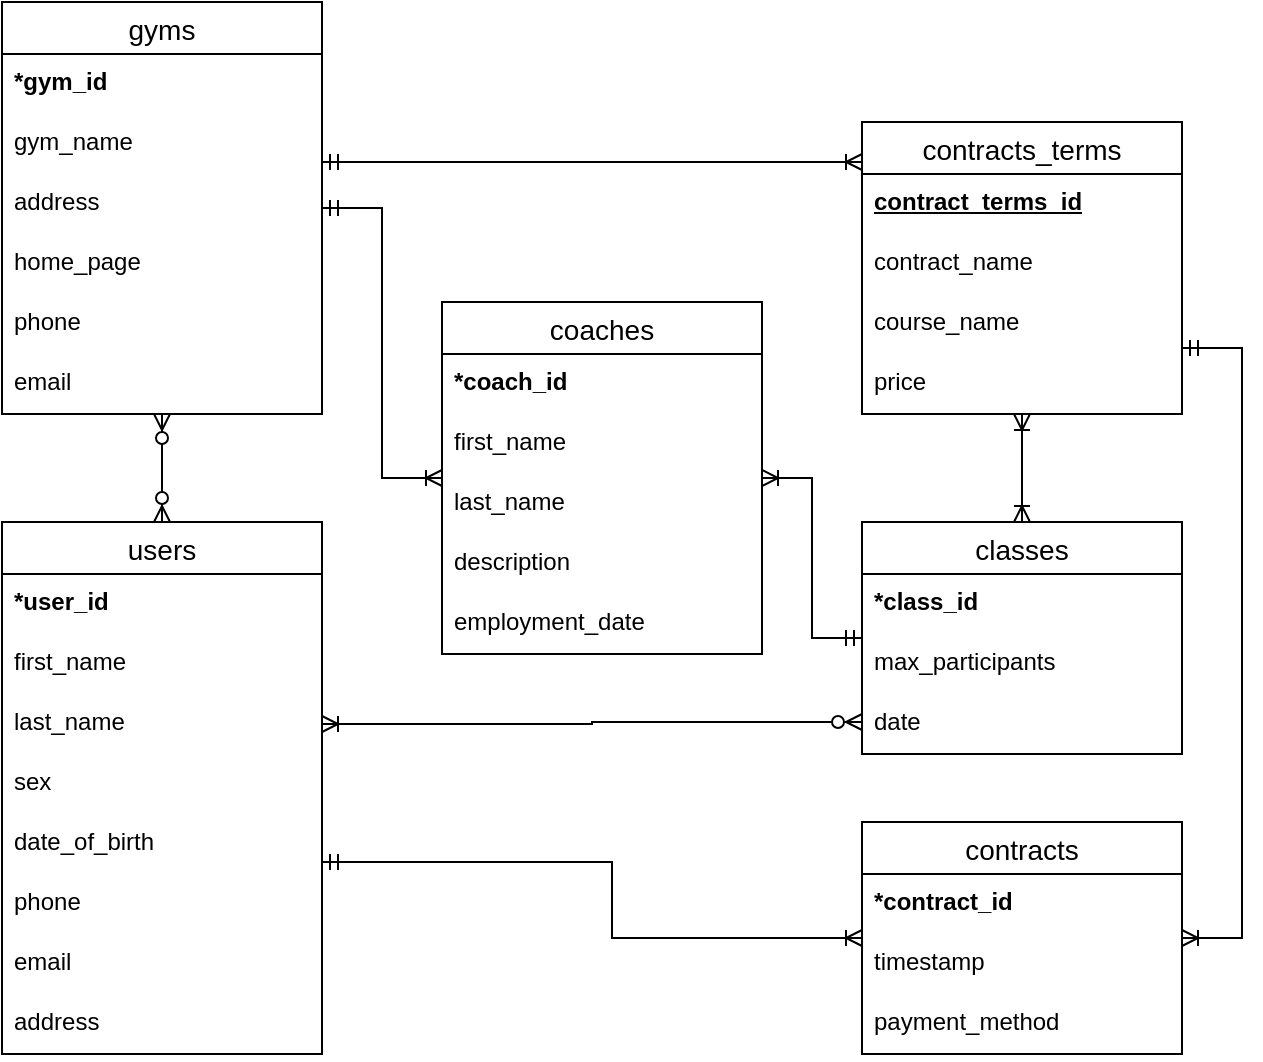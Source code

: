 <mxfile version="21.6.8" type="device" pages="4">
  <diagram id="fTXtnFK0Ndr19WSMWNp7" name="ER Model old">
    <mxGraphModel dx="186" dy="614" grid="1" gridSize="10" guides="1" tooltips="1" connect="1" arrows="1" fold="1" page="1" pageScale="1" pageWidth="850" pageHeight="1100" math="0" shadow="0">
      <root>
        <mxCell id="0" />
        <mxCell id="1" parent="0" />
        <mxCell id="Aw3C7vsJ4upIhRnbJxii-6" value="classes" style="swimlane;fontStyle=0;childLayout=stackLayout;horizontal=1;startSize=26;horizontalStack=0;resizeParent=1;resizeParentMax=0;resizeLast=0;collapsible=1;marginBottom=0;align=center;fontSize=14;" parent="1" vertex="1">
          <mxGeometry x="1380" y="700" width="160" height="116" as="geometry" />
        </mxCell>
        <mxCell id="Aw3C7vsJ4upIhRnbJxii-7" value="&lt;b&gt;*class_id&lt;/b&gt;" style="text;strokeColor=none;fillColor=none;spacingLeft=4;spacingRight=4;overflow=hidden;rotatable=0;points=[[0,0.5],[1,0.5]];portConstraint=eastwest;fontSize=12;whiteSpace=wrap;html=1;" parent="Aw3C7vsJ4upIhRnbJxii-6" vertex="1">
          <mxGeometry y="26" width="160" height="30" as="geometry" />
        </mxCell>
        <mxCell id="Aw3C7vsJ4upIhRnbJxii-10" value="max_participants" style="text;strokeColor=none;fillColor=none;spacingLeft=4;spacingRight=4;overflow=hidden;rotatable=0;points=[[0,0.5],[1,0.5]];portConstraint=eastwest;fontSize=12;whiteSpace=wrap;html=1;" parent="Aw3C7vsJ4upIhRnbJxii-6" vertex="1">
          <mxGeometry y="56" width="160" height="30" as="geometry" />
        </mxCell>
        <mxCell id="Aw3C7vsJ4upIhRnbJxii-11" value="date" style="text;strokeColor=none;fillColor=none;spacingLeft=4;spacingRight=4;overflow=hidden;rotatable=0;points=[[0,0.5],[1,0.5]];portConstraint=eastwest;fontSize=12;whiteSpace=wrap;html=1;" parent="Aw3C7vsJ4upIhRnbJxii-6" vertex="1">
          <mxGeometry y="86" width="160" height="30" as="geometry" />
        </mxCell>
        <mxCell id="Aw3C7vsJ4upIhRnbJxii-14" value="users" style="swimlane;fontStyle=0;childLayout=stackLayout;horizontal=1;startSize=26;horizontalStack=0;resizeParent=1;resizeParentMax=0;resizeLast=0;collapsible=1;marginBottom=0;align=center;fontSize=14;" parent="1" vertex="1">
          <mxGeometry x="950" y="700" width="160" height="266" as="geometry" />
        </mxCell>
        <mxCell id="Aw3C7vsJ4upIhRnbJxii-15" value="&lt;b&gt;*user_id&lt;/b&gt;" style="text;strokeColor=none;fillColor=none;spacingLeft=4;spacingRight=4;overflow=hidden;rotatable=0;points=[[0,0.5],[1,0.5]];portConstraint=eastwest;fontSize=12;whiteSpace=wrap;html=1;" parent="Aw3C7vsJ4upIhRnbJxii-14" vertex="1">
          <mxGeometry y="26" width="160" height="30" as="geometry" />
        </mxCell>
        <mxCell id="Aw3C7vsJ4upIhRnbJxii-16" value="first_name" style="text;strokeColor=none;fillColor=none;spacingLeft=4;spacingRight=4;overflow=hidden;rotatable=0;points=[[0,0.5],[1,0.5]];portConstraint=eastwest;fontSize=12;whiteSpace=wrap;html=1;" parent="Aw3C7vsJ4upIhRnbJxii-14" vertex="1">
          <mxGeometry y="56" width="160" height="30" as="geometry" />
        </mxCell>
        <mxCell id="Aw3C7vsJ4upIhRnbJxii-17" value="last_name" style="text;strokeColor=none;fillColor=none;spacingLeft=4;spacingRight=4;overflow=hidden;rotatable=0;points=[[0,0.5],[1,0.5]];portConstraint=eastwest;fontSize=12;whiteSpace=wrap;html=1;" parent="Aw3C7vsJ4upIhRnbJxii-14" vertex="1">
          <mxGeometry y="86" width="160" height="30" as="geometry" />
        </mxCell>
        <mxCell id="Aw3C7vsJ4upIhRnbJxii-18" value="sex" style="text;strokeColor=none;fillColor=none;spacingLeft=4;spacingRight=4;overflow=hidden;rotatable=0;points=[[0,0.5],[1,0.5]];portConstraint=eastwest;fontSize=12;whiteSpace=wrap;html=1;" parent="Aw3C7vsJ4upIhRnbJxii-14" vertex="1">
          <mxGeometry y="116" width="160" height="30" as="geometry" />
        </mxCell>
        <mxCell id="Aw3C7vsJ4upIhRnbJxii-19" value="date_of_birth" style="text;strokeColor=none;fillColor=none;spacingLeft=4;spacingRight=4;overflow=hidden;rotatable=0;points=[[0,0.5],[1,0.5]];portConstraint=eastwest;fontSize=12;whiteSpace=wrap;html=1;" parent="Aw3C7vsJ4upIhRnbJxii-14" vertex="1">
          <mxGeometry y="146" width="160" height="30" as="geometry" />
        </mxCell>
        <mxCell id="Aw3C7vsJ4upIhRnbJxii-20" value="phone" style="text;strokeColor=none;fillColor=none;spacingLeft=4;spacingRight=4;overflow=hidden;rotatable=0;points=[[0,0.5],[1,0.5]];portConstraint=eastwest;fontSize=12;whiteSpace=wrap;html=1;" parent="Aw3C7vsJ4upIhRnbJxii-14" vertex="1">
          <mxGeometry y="176" width="160" height="30" as="geometry" />
        </mxCell>
        <mxCell id="Aw3C7vsJ4upIhRnbJxii-21" value="email" style="text;strokeColor=none;fillColor=none;spacingLeft=4;spacingRight=4;overflow=hidden;rotatable=0;points=[[0,0.5],[1,0.5]];portConstraint=eastwest;fontSize=12;whiteSpace=wrap;html=1;" parent="Aw3C7vsJ4upIhRnbJxii-14" vertex="1">
          <mxGeometry y="206" width="160" height="30" as="geometry" />
        </mxCell>
        <mxCell id="Aw3C7vsJ4upIhRnbJxii-22" value="address" style="text;strokeColor=none;fillColor=none;spacingLeft=4;spacingRight=4;overflow=hidden;rotatable=0;points=[[0,0.5],[1,0.5]];portConstraint=eastwest;fontSize=12;whiteSpace=wrap;html=1;" parent="Aw3C7vsJ4upIhRnbJxii-14" vertex="1">
          <mxGeometry y="236" width="160" height="30" as="geometry" />
        </mxCell>
        <mxCell id="Aw3C7vsJ4upIhRnbJxii-23" value="gyms" style="swimlane;fontStyle=0;childLayout=stackLayout;horizontal=1;startSize=26;horizontalStack=0;resizeParent=1;resizeParentMax=0;resizeLast=0;collapsible=1;marginBottom=0;align=center;fontSize=14;" parent="1" vertex="1">
          <mxGeometry x="950" y="440" width="160" height="206" as="geometry">
            <mxRectangle x="1070" y="344" width="70" height="30" as="alternateBounds" />
          </mxGeometry>
        </mxCell>
        <mxCell id="Aw3C7vsJ4upIhRnbJxii-24" value="&lt;b&gt;*gym_id&lt;/b&gt;" style="text;strokeColor=none;fillColor=none;spacingLeft=4;spacingRight=4;overflow=hidden;rotatable=0;points=[[0,0.5],[1,0.5]];portConstraint=eastwest;fontSize=12;whiteSpace=wrap;html=1;" parent="Aw3C7vsJ4upIhRnbJxii-23" vertex="1">
          <mxGeometry y="26" width="160" height="30" as="geometry" />
        </mxCell>
        <mxCell id="Aw3C7vsJ4upIhRnbJxii-25" value="gym_name" style="text;strokeColor=none;fillColor=none;spacingLeft=4;spacingRight=4;overflow=hidden;rotatable=0;points=[[0,0.5],[1,0.5]];portConstraint=eastwest;fontSize=12;whiteSpace=wrap;html=1;" parent="Aw3C7vsJ4upIhRnbJxii-23" vertex="1">
          <mxGeometry y="56" width="160" height="30" as="geometry" />
        </mxCell>
        <mxCell id="Aw3C7vsJ4upIhRnbJxii-26" value="address" style="text;strokeColor=none;fillColor=none;spacingLeft=4;spacingRight=4;overflow=hidden;rotatable=0;points=[[0,0.5],[1,0.5]];portConstraint=eastwest;fontSize=12;whiteSpace=wrap;html=1;" parent="Aw3C7vsJ4upIhRnbJxii-23" vertex="1">
          <mxGeometry y="86" width="160" height="30" as="geometry" />
        </mxCell>
        <mxCell id="Aw3C7vsJ4upIhRnbJxii-27" value="home_page" style="text;strokeColor=none;fillColor=none;spacingLeft=4;spacingRight=4;overflow=hidden;rotatable=0;points=[[0,0.5],[1,0.5]];portConstraint=eastwest;fontSize=12;whiteSpace=wrap;html=1;" parent="Aw3C7vsJ4upIhRnbJxii-23" vertex="1">
          <mxGeometry y="116" width="160" height="30" as="geometry" />
        </mxCell>
        <mxCell id="Aw3C7vsJ4upIhRnbJxii-28" value="phone" style="text;strokeColor=none;fillColor=none;spacingLeft=4;spacingRight=4;overflow=hidden;rotatable=0;points=[[0,0.5],[1,0.5]];portConstraint=eastwest;fontSize=12;whiteSpace=wrap;html=1;" parent="Aw3C7vsJ4upIhRnbJxii-23" vertex="1">
          <mxGeometry y="146" width="160" height="30" as="geometry" />
        </mxCell>
        <mxCell id="Aw3C7vsJ4upIhRnbJxii-29" value="email" style="text;strokeColor=none;fillColor=none;spacingLeft=4;spacingRight=4;overflow=hidden;rotatable=0;points=[[0,0.5],[1,0.5]];portConstraint=eastwest;fontSize=12;whiteSpace=wrap;html=1;" parent="Aw3C7vsJ4upIhRnbJxii-23" vertex="1">
          <mxGeometry y="176" width="160" height="30" as="geometry" />
        </mxCell>
        <mxCell id="Aw3C7vsJ4upIhRnbJxii-30" value="contracts" style="swimlane;fontStyle=0;childLayout=stackLayout;horizontal=1;startSize=26;horizontalStack=0;resizeParent=1;resizeParentMax=0;resizeLast=0;collapsible=1;marginBottom=0;align=center;fontSize=14;" parent="1" vertex="1">
          <mxGeometry x="1380" y="850" width="160" height="116" as="geometry" />
        </mxCell>
        <mxCell id="Aw3C7vsJ4upIhRnbJxii-31" value="&lt;b&gt;*contract_id&lt;/b&gt;" style="text;strokeColor=none;fillColor=none;spacingLeft=4;spacingRight=4;overflow=hidden;rotatable=0;points=[[0,0.5],[1,0.5]];portConstraint=eastwest;fontSize=12;whiteSpace=wrap;html=1;" parent="Aw3C7vsJ4upIhRnbJxii-30" vertex="1">
          <mxGeometry y="26" width="160" height="30" as="geometry" />
        </mxCell>
        <mxCell id="Aw3C7vsJ4upIhRnbJxii-32" value="timestamp" style="text;strokeColor=none;fillColor=none;spacingLeft=4;spacingRight=4;overflow=hidden;rotatable=0;points=[[0,0.5],[1,0.5]];portConstraint=eastwest;fontSize=12;whiteSpace=wrap;html=1;" parent="Aw3C7vsJ4upIhRnbJxii-30" vertex="1">
          <mxGeometry y="56" width="160" height="30" as="geometry" />
        </mxCell>
        <mxCell id="Aw3C7vsJ4upIhRnbJxii-33" value="payment_method" style="text;strokeColor=none;fillColor=none;spacingLeft=4;spacingRight=4;overflow=hidden;rotatable=0;points=[[0,0.5],[1,0.5]];portConstraint=eastwest;fontSize=12;whiteSpace=wrap;html=1;" parent="Aw3C7vsJ4upIhRnbJxii-30" vertex="1">
          <mxGeometry y="86" width="160" height="30" as="geometry" />
        </mxCell>
        <mxCell id="Aw3C7vsJ4upIhRnbJxii-36" value="coaches" style="swimlane;fontStyle=0;childLayout=stackLayout;horizontal=1;startSize=26;horizontalStack=0;resizeParent=1;resizeParentMax=0;resizeLast=0;collapsible=1;marginBottom=0;align=center;fontSize=14;" parent="1" vertex="1">
          <mxGeometry x="1170" y="590" width="160" height="176" as="geometry" />
        </mxCell>
        <mxCell id="Aw3C7vsJ4upIhRnbJxii-37" value="&lt;b&gt;*coach_id&lt;/b&gt;" style="text;strokeColor=none;fillColor=none;spacingLeft=4;spacingRight=4;overflow=hidden;rotatable=0;points=[[0,0.5],[1,0.5]];portConstraint=eastwest;fontSize=12;whiteSpace=wrap;html=1;" parent="Aw3C7vsJ4upIhRnbJxii-36" vertex="1">
          <mxGeometry y="26" width="160" height="30" as="geometry" />
        </mxCell>
        <mxCell id="Aw3C7vsJ4upIhRnbJxii-38" value="first_name" style="text;strokeColor=none;fillColor=none;spacingLeft=4;spacingRight=4;overflow=hidden;rotatable=0;points=[[0,0.5],[1,0.5]];portConstraint=eastwest;fontSize=12;whiteSpace=wrap;html=1;" parent="Aw3C7vsJ4upIhRnbJxii-36" vertex="1">
          <mxGeometry y="56" width="160" height="30" as="geometry" />
        </mxCell>
        <mxCell id="Aw3C7vsJ4upIhRnbJxii-39" value="last_name" style="text;strokeColor=none;fillColor=none;spacingLeft=4;spacingRight=4;overflow=hidden;rotatable=0;points=[[0,0.5],[1,0.5]];portConstraint=eastwest;fontSize=12;whiteSpace=wrap;html=1;" parent="Aw3C7vsJ4upIhRnbJxii-36" vertex="1">
          <mxGeometry y="86" width="160" height="30" as="geometry" />
        </mxCell>
        <mxCell id="Aw3C7vsJ4upIhRnbJxii-40" value="description" style="text;strokeColor=none;fillColor=none;spacingLeft=4;spacingRight=4;overflow=hidden;rotatable=0;points=[[0,0.5],[1,0.5]];portConstraint=eastwest;fontSize=12;whiteSpace=wrap;html=1;" parent="Aw3C7vsJ4upIhRnbJxii-36" vertex="1">
          <mxGeometry y="116" width="160" height="30" as="geometry" />
        </mxCell>
        <mxCell id="0b7w9jftcxU7Dx8x-RsL-6" value="employment_date" style="text;strokeColor=none;fillColor=none;spacingLeft=4;spacingRight=4;overflow=hidden;rotatable=0;points=[[0,0.5],[1,0.5]];portConstraint=eastwest;fontSize=12;whiteSpace=wrap;html=1;" parent="Aw3C7vsJ4upIhRnbJxii-36" vertex="1">
          <mxGeometry y="146" width="160" height="30" as="geometry" />
        </mxCell>
        <mxCell id="ttF-POsLA9uHql7ebgrN-4" value="" style="edgeStyle=orthogonalEdgeStyle;fontSize=12;html=1;endArrow=ERoneToMany;startArrow=ERmandOne;rounded=0;" parent="1" source="Aw3C7vsJ4upIhRnbJxii-23" target="Aw3C7vsJ4upIhRnbJxii-36" edge="1">
          <mxGeometry width="100" height="100" relative="1" as="geometry">
            <mxPoint x="1150" y="387" as="sourcePoint" />
            <mxPoint x="1150" y="317" as="targetPoint" />
          </mxGeometry>
        </mxCell>
        <mxCell id="0b7w9jftcxU7Dx8x-RsL-1" value="" style="edgeStyle=orthogonalEdgeStyle;fontSize=12;html=1;endArrow=ERzeroToMany;endFill=1;startArrow=ERzeroToMany;rounded=0;" parent="1" source="Aw3C7vsJ4upIhRnbJxii-14" target="Aw3C7vsJ4upIhRnbJxii-23" edge="1">
          <mxGeometry width="100" height="100" relative="1" as="geometry">
            <mxPoint x="810" y="737" as="sourcePoint" />
            <mxPoint x="910" y="637" as="targetPoint" />
          </mxGeometry>
        </mxCell>
        <mxCell id="CNk28hW-VQh_n1wP3BGE-1" value="contracts_terms" style="swimlane;fontStyle=0;childLayout=stackLayout;horizontal=1;startSize=26;horizontalStack=0;resizeParent=1;resizeParentMax=0;resizeLast=0;collapsible=1;marginBottom=0;align=center;fontSize=14;" parent="1" vertex="1">
          <mxGeometry x="1380" y="500" width="160" height="146" as="geometry" />
        </mxCell>
        <mxCell id="CNk28hW-VQh_n1wP3BGE-2" value="&lt;b&gt;&lt;u&gt;contract_terms_id&lt;/u&gt;&lt;/b&gt;" style="text;strokeColor=none;fillColor=none;spacingLeft=4;spacingRight=4;overflow=hidden;rotatable=0;points=[[0,0.5],[1,0.5]];portConstraint=eastwest;fontSize=12;whiteSpace=wrap;html=1;" parent="CNk28hW-VQh_n1wP3BGE-1" vertex="1">
          <mxGeometry y="26" width="160" height="30" as="geometry" />
        </mxCell>
        <mxCell id="CNk28hW-VQh_n1wP3BGE-3" value="contract_name" style="text;strokeColor=none;fillColor=none;spacingLeft=4;spacingRight=4;overflow=hidden;rotatable=0;points=[[0,0.5],[1,0.5]];portConstraint=eastwest;fontSize=12;whiteSpace=wrap;html=1;" parent="CNk28hW-VQh_n1wP3BGE-1" vertex="1">
          <mxGeometry y="56" width="160" height="30" as="geometry" />
        </mxCell>
        <mxCell id="CNk28hW-VQh_n1wP3BGE-7" value="course_name" style="text;strokeColor=none;fillColor=none;spacingLeft=4;spacingRight=4;overflow=hidden;rotatable=0;points=[[0,0.5],[1,0.5]];portConstraint=eastwest;fontSize=12;whiteSpace=wrap;html=1;" parent="CNk28hW-VQh_n1wP3BGE-1" vertex="1">
          <mxGeometry y="86" width="160" height="30" as="geometry" />
        </mxCell>
        <mxCell id="CNk28hW-VQh_n1wP3BGE-4" value="price" style="text;strokeColor=none;fillColor=none;spacingLeft=4;spacingRight=4;overflow=hidden;rotatable=0;points=[[0,0.5],[1,0.5]];portConstraint=eastwest;fontSize=12;whiteSpace=wrap;html=1;" parent="CNk28hW-VQh_n1wP3BGE-1" vertex="1">
          <mxGeometry y="116" width="160" height="30" as="geometry" />
        </mxCell>
        <mxCell id="CNk28hW-VQh_n1wP3BGE-9" value="" style="edgeStyle=orthogonalEdgeStyle;fontSize=12;html=1;endArrow=ERoneToMany;startArrow=ERmandOne;rounded=0;" parent="1" source="Aw3C7vsJ4upIhRnbJxii-23" target="CNk28hW-VQh_n1wP3BGE-1" edge="1">
          <mxGeometry width="100" height="100" relative="1" as="geometry">
            <mxPoint x="1300" y="540" as="sourcePoint" />
            <mxPoint x="1400" y="440" as="targetPoint" />
            <Array as="points">
              <mxPoint x="1250" y="520" />
              <mxPoint x="1250" y="520" />
            </Array>
          </mxGeometry>
        </mxCell>
        <mxCell id="CNk28hW-VQh_n1wP3BGE-10" value="" style="edgeStyle=orthogonalEdgeStyle;fontSize=12;html=1;endArrow=ERoneToMany;startArrow=ERmandOne;rounded=0;" parent="1" source="CNk28hW-VQh_n1wP3BGE-1" target="Aw3C7vsJ4upIhRnbJxii-30" edge="1">
          <mxGeometry width="100" height="100" relative="1" as="geometry">
            <mxPoint x="1470" y="540" as="sourcePoint" />
            <mxPoint x="1570" y="440" as="targetPoint" />
            <Array as="points">
              <mxPoint x="1570" y="613" />
              <mxPoint x="1570" y="908" />
            </Array>
          </mxGeometry>
        </mxCell>
        <mxCell id="CNk28hW-VQh_n1wP3BGE-11" value="" style="edgeStyle=orthogonalEdgeStyle;fontSize=12;html=1;endArrow=ERoneToMany;startArrow=ERmandOne;rounded=0;" parent="1" source="Aw3C7vsJ4upIhRnbJxii-14" target="Aw3C7vsJ4upIhRnbJxii-30" edge="1">
          <mxGeometry width="100" height="100" relative="1" as="geometry">
            <mxPoint x="1260" y="630" as="sourcePoint" />
            <mxPoint x="1360" y="530" as="targetPoint" />
            <Array as="points">
              <mxPoint x="1255" y="870" />
              <mxPoint x="1255" y="908" />
            </Array>
          </mxGeometry>
        </mxCell>
        <mxCell id="CNk28hW-VQh_n1wP3BGE-14" value="" style="edgeStyle=orthogonalEdgeStyle;fontSize=12;html=1;endArrow=ERoneToMany;startArrow=ERzeroToMany;rounded=0;entryX=1;entryY=0.5;entryDx=0;entryDy=0;" parent="1" source="Aw3C7vsJ4upIhRnbJxii-6" target="Aw3C7vsJ4upIhRnbJxii-17" edge="1">
          <mxGeometry width="100" height="100" relative="1" as="geometry">
            <mxPoint x="1160" y="830" as="sourcePoint" />
            <mxPoint x="1180" y="730" as="targetPoint" />
            <Array as="points">
              <mxPoint x="1245" y="800" />
            </Array>
          </mxGeometry>
        </mxCell>
        <mxCell id="CNk28hW-VQh_n1wP3BGE-16" value="" style="edgeStyle=orthogonalEdgeStyle;fontSize=12;html=1;endArrow=ERoneToMany;startArrow=ERoneToMany;rounded=0;" parent="1" source="CNk28hW-VQh_n1wP3BGE-1" target="Aw3C7vsJ4upIhRnbJxii-6" edge="1">
          <mxGeometry width="100" height="100" relative="1" as="geometry">
            <mxPoint x="1280" y="800" as="sourcePoint" />
            <mxPoint x="1380" y="700" as="targetPoint" />
          </mxGeometry>
        </mxCell>
        <mxCell id="CNk28hW-VQh_n1wP3BGE-17" value="" style="edgeStyle=orthogonalEdgeStyle;fontSize=12;html=1;endArrow=ERoneToMany;startArrow=ERmandOne;rounded=0;" parent="1" source="Aw3C7vsJ4upIhRnbJxii-6" target="Aw3C7vsJ4upIhRnbJxii-36" edge="1">
          <mxGeometry width="100" height="100" relative="1" as="geometry">
            <mxPoint x="1260" y="770" as="sourcePoint" />
            <mxPoint x="1360" y="670" as="targetPoint" />
          </mxGeometry>
        </mxCell>
      </root>
    </mxGraphModel>
  </diagram>
  <diagram name="ER Model" id="qGv3iLs_hQp7Y6CihfZV">
    <mxGraphModel dx="186" dy="614" grid="1" gridSize="10" guides="1" tooltips="1" connect="1" arrows="1" fold="1" page="1" pageScale="1" pageWidth="850" pageHeight="1100" math="0" shadow="0">
      <root>
        <mxCell id="cQ5AxphJadLndw8mtarS-0" />
        <mxCell id="cQ5AxphJadLndw8mtarS-1" parent="cQ5AxphJadLndw8mtarS-0" />
        <mxCell id="cQ5AxphJadLndw8mtarS-2" value="classes" style="swimlane;fontStyle=0;childLayout=stackLayout;horizontal=1;startSize=26;horizontalStack=0;resizeParent=1;resizeParentMax=0;resizeLast=0;collapsible=1;marginBottom=0;align=center;fontSize=14;" parent="cQ5AxphJadLndw8mtarS-1" vertex="1">
          <mxGeometry x="1380" y="680" width="160" height="146" as="geometry" />
        </mxCell>
        <mxCell id="cQ5AxphJadLndw8mtarS-3" value="&lt;b&gt;&lt;u&gt;class_id&lt;/u&gt;&lt;/b&gt;" style="text;strokeColor=none;fillColor=none;spacingLeft=4;spacingRight=4;overflow=hidden;rotatable=0;points=[[0,0.5],[1,0.5]];portConstraint=eastwest;fontSize=12;whiteSpace=wrap;html=1;" parent="cQ5AxphJadLndw8mtarS-2" vertex="1">
          <mxGeometry y="26" width="160" height="30" as="geometry" />
        </mxCell>
        <mxCell id="cQ5AxphJadLndw8mtarS-4" value="max_participants" style="text;strokeColor=none;fillColor=none;spacingLeft=4;spacingRight=4;overflow=hidden;rotatable=0;points=[[0,0.5],[1,0.5]];portConstraint=eastwest;fontSize=12;whiteSpace=wrap;html=1;" parent="cQ5AxphJadLndw8mtarS-2" vertex="1">
          <mxGeometry y="56" width="160" height="30" as="geometry" />
        </mxCell>
        <mxCell id="cQ5AxphJadLndw8mtarS-5" value="start_time" style="text;strokeColor=none;fillColor=none;spacingLeft=4;spacingRight=4;overflow=hidden;rotatable=0;points=[[0,0.5],[1,0.5]];portConstraint=eastwest;fontSize=12;whiteSpace=wrap;html=1;" parent="cQ5AxphJadLndw8mtarS-2" vertex="1">
          <mxGeometry y="86" width="160" height="30" as="geometry" />
        </mxCell>
        <mxCell id="damTFJSeWy9wOPHrB5cy-0" value="end_time&lt;br&gt;" style="text;strokeColor=none;fillColor=none;spacingLeft=4;spacingRight=4;overflow=hidden;rotatable=0;points=[[0,0.5],[1,0.5]];portConstraint=eastwest;fontSize=12;whiteSpace=wrap;html=1;" vertex="1" parent="cQ5AxphJadLndw8mtarS-2">
          <mxGeometry y="116" width="160" height="30" as="geometry" />
        </mxCell>
        <mxCell id="cQ5AxphJadLndw8mtarS-6" value="users" style="swimlane;fontStyle=0;childLayout=stackLayout;horizontal=1;startSize=26;horizontalStack=0;resizeParent=1;resizeParentMax=0;resizeLast=0;collapsible=1;marginBottom=0;align=center;fontSize=14;" parent="cQ5AxphJadLndw8mtarS-1" vertex="1">
          <mxGeometry x="950" y="690" width="160" height="266" as="geometry" />
        </mxCell>
        <mxCell id="cQ5AxphJadLndw8mtarS-7" value="&lt;b&gt;&lt;u&gt;user_id&lt;/u&gt;&lt;/b&gt;" style="text;strokeColor=none;fillColor=none;spacingLeft=4;spacingRight=4;overflow=hidden;rotatable=0;points=[[0,0.5],[1,0.5]];portConstraint=eastwest;fontSize=12;whiteSpace=wrap;html=1;" parent="cQ5AxphJadLndw8mtarS-6" vertex="1">
          <mxGeometry y="26" width="160" height="30" as="geometry" />
        </mxCell>
        <mxCell id="cQ5AxphJadLndw8mtarS-8" value="first_name" style="text;strokeColor=none;fillColor=none;spacingLeft=4;spacingRight=4;overflow=hidden;rotatable=0;points=[[0,0.5],[1,0.5]];portConstraint=eastwest;fontSize=12;whiteSpace=wrap;html=1;" parent="cQ5AxphJadLndw8mtarS-6" vertex="1">
          <mxGeometry y="56" width="160" height="30" as="geometry" />
        </mxCell>
        <mxCell id="cQ5AxphJadLndw8mtarS-9" value="last_name" style="text;strokeColor=none;fillColor=none;spacingLeft=4;spacingRight=4;overflow=hidden;rotatable=0;points=[[0,0.5],[1,0.5]];portConstraint=eastwest;fontSize=12;whiteSpace=wrap;html=1;" parent="cQ5AxphJadLndw8mtarS-6" vertex="1">
          <mxGeometry y="86" width="160" height="30" as="geometry" />
        </mxCell>
        <mxCell id="cQ5AxphJadLndw8mtarS-10" value="sex" style="text;strokeColor=none;fillColor=none;spacingLeft=4;spacingRight=4;overflow=hidden;rotatable=0;points=[[0,0.5],[1,0.5]];portConstraint=eastwest;fontSize=12;whiteSpace=wrap;html=1;" parent="cQ5AxphJadLndw8mtarS-6" vertex="1">
          <mxGeometry y="116" width="160" height="30" as="geometry" />
        </mxCell>
        <mxCell id="cQ5AxphJadLndw8mtarS-11" value="date_of_birth" style="text;strokeColor=none;fillColor=none;spacingLeft=4;spacingRight=4;overflow=hidden;rotatable=0;points=[[0,0.5],[1,0.5]];portConstraint=eastwest;fontSize=12;whiteSpace=wrap;html=1;" parent="cQ5AxphJadLndw8mtarS-6" vertex="1">
          <mxGeometry y="146" width="160" height="30" as="geometry" />
        </mxCell>
        <mxCell id="cQ5AxphJadLndw8mtarS-12" value="phone" style="text;strokeColor=none;fillColor=none;spacingLeft=4;spacingRight=4;overflow=hidden;rotatable=0;points=[[0,0.5],[1,0.5]];portConstraint=eastwest;fontSize=12;whiteSpace=wrap;html=1;" parent="cQ5AxphJadLndw8mtarS-6" vertex="1">
          <mxGeometry y="176" width="160" height="30" as="geometry" />
        </mxCell>
        <mxCell id="cQ5AxphJadLndw8mtarS-13" value="email" style="text;strokeColor=none;fillColor=none;spacingLeft=4;spacingRight=4;overflow=hidden;rotatable=0;points=[[0,0.5],[1,0.5]];portConstraint=eastwest;fontSize=12;whiteSpace=wrap;html=1;" parent="cQ5AxphJadLndw8mtarS-6" vertex="1">
          <mxGeometry y="206" width="160" height="30" as="geometry" />
        </mxCell>
        <mxCell id="cQ5AxphJadLndw8mtarS-14" value="address" style="text;strokeColor=none;fillColor=none;spacingLeft=4;spacingRight=4;overflow=hidden;rotatable=0;points=[[0,0.5],[1,0.5]];portConstraint=eastwest;fontSize=12;whiteSpace=wrap;html=1;" parent="cQ5AxphJadLndw8mtarS-6" vertex="1">
          <mxGeometry y="236" width="160" height="30" as="geometry" />
        </mxCell>
        <mxCell id="cQ5AxphJadLndw8mtarS-15" value="gyms" style="swimlane;fontStyle=0;childLayout=stackLayout;horizontal=1;startSize=26;horizontalStack=0;resizeParent=1;resizeParentMax=0;resizeLast=0;collapsible=1;marginBottom=0;align=center;fontSize=14;" parent="cQ5AxphJadLndw8mtarS-1" vertex="1">
          <mxGeometry x="950" y="440" width="160" height="206" as="geometry">
            <mxRectangle x="1070" y="344" width="70" height="30" as="alternateBounds" />
          </mxGeometry>
        </mxCell>
        <mxCell id="cQ5AxphJadLndw8mtarS-16" value="&lt;b&gt;&lt;u&gt;gym_id&lt;/u&gt;&lt;/b&gt;" style="text;strokeColor=none;fillColor=none;spacingLeft=4;spacingRight=4;overflow=hidden;rotatable=0;points=[[0,0.5],[1,0.5]];portConstraint=eastwest;fontSize=12;whiteSpace=wrap;html=1;" parent="cQ5AxphJadLndw8mtarS-15" vertex="1">
          <mxGeometry y="26" width="160" height="30" as="geometry" />
        </mxCell>
        <mxCell id="cQ5AxphJadLndw8mtarS-17" value="gym_name" style="text;strokeColor=none;fillColor=none;spacingLeft=4;spacingRight=4;overflow=hidden;rotatable=0;points=[[0,0.5],[1,0.5]];portConstraint=eastwest;fontSize=12;whiteSpace=wrap;html=1;" parent="cQ5AxphJadLndw8mtarS-15" vertex="1">
          <mxGeometry y="56" width="160" height="30" as="geometry" />
        </mxCell>
        <mxCell id="cQ5AxphJadLndw8mtarS-18" value="address" style="text;strokeColor=none;fillColor=none;spacingLeft=4;spacingRight=4;overflow=hidden;rotatable=0;points=[[0,0.5],[1,0.5]];portConstraint=eastwest;fontSize=12;whiteSpace=wrap;html=1;" parent="cQ5AxphJadLndw8mtarS-15" vertex="1">
          <mxGeometry y="86" width="160" height="30" as="geometry" />
        </mxCell>
        <mxCell id="cQ5AxphJadLndw8mtarS-19" value="home_page" style="text;strokeColor=none;fillColor=none;spacingLeft=4;spacingRight=4;overflow=hidden;rotatable=0;points=[[0,0.5],[1,0.5]];portConstraint=eastwest;fontSize=12;whiteSpace=wrap;html=1;" parent="cQ5AxphJadLndw8mtarS-15" vertex="1">
          <mxGeometry y="116" width="160" height="30" as="geometry" />
        </mxCell>
        <mxCell id="cQ5AxphJadLndw8mtarS-20" value="phone" style="text;strokeColor=none;fillColor=none;spacingLeft=4;spacingRight=4;overflow=hidden;rotatable=0;points=[[0,0.5],[1,0.5]];portConstraint=eastwest;fontSize=12;whiteSpace=wrap;html=1;" parent="cQ5AxphJadLndw8mtarS-15" vertex="1">
          <mxGeometry y="146" width="160" height="30" as="geometry" />
        </mxCell>
        <mxCell id="cQ5AxphJadLndw8mtarS-21" value="email" style="text;strokeColor=none;fillColor=none;spacingLeft=4;spacingRight=4;overflow=hidden;rotatable=0;points=[[0,0.5],[1,0.5]];portConstraint=eastwest;fontSize=12;whiteSpace=wrap;html=1;" parent="cQ5AxphJadLndw8mtarS-15" vertex="1">
          <mxGeometry y="176" width="160" height="30" as="geometry" />
        </mxCell>
        <mxCell id="cQ5AxphJadLndw8mtarS-22" value="contracts" style="swimlane;fontStyle=0;childLayout=stackLayout;horizontal=1;startSize=26;horizontalStack=0;resizeParent=1;resizeParentMax=0;resizeLast=0;collapsible=1;marginBottom=0;align=center;fontSize=14;" parent="cQ5AxphJadLndw8mtarS-1" vertex="1">
          <mxGeometry x="1380" y="850" width="160" height="116" as="geometry" />
        </mxCell>
        <mxCell id="cQ5AxphJadLndw8mtarS-23" value="&lt;b&gt;&lt;u&gt;contract_id&lt;/u&gt;&lt;/b&gt;" style="text;strokeColor=none;fillColor=none;spacingLeft=4;spacingRight=4;overflow=hidden;rotatable=0;points=[[0,0.5],[1,0.5]];portConstraint=eastwest;fontSize=12;whiteSpace=wrap;html=1;" parent="cQ5AxphJadLndw8mtarS-22" vertex="1">
          <mxGeometry y="26" width="160" height="30" as="geometry" />
        </mxCell>
        <mxCell id="cQ5AxphJadLndw8mtarS-24" value="transaction_time" style="text;strokeColor=none;fillColor=none;spacingLeft=4;spacingRight=4;overflow=hidden;rotatable=0;points=[[0,0.5],[1,0.5]];portConstraint=eastwest;fontSize=12;whiteSpace=wrap;html=1;" parent="cQ5AxphJadLndw8mtarS-22" vertex="1">
          <mxGeometry y="56" width="160" height="30" as="geometry" />
        </mxCell>
        <mxCell id="cQ5AxphJadLndw8mtarS-25" value="payment_method" style="text;strokeColor=none;fillColor=none;spacingLeft=4;spacingRight=4;overflow=hidden;rotatable=0;points=[[0,0.5],[1,0.5]];portConstraint=eastwest;fontSize=12;whiteSpace=wrap;html=1;" parent="cQ5AxphJadLndw8mtarS-22" vertex="1">
          <mxGeometry y="86" width="160" height="30" as="geometry" />
        </mxCell>
        <mxCell id="cQ5AxphJadLndw8mtarS-26" value="coaches" style="swimlane;fontStyle=0;childLayout=stackLayout;horizontal=1;startSize=26;horizontalStack=0;resizeParent=1;resizeParentMax=0;resizeLast=0;collapsible=1;marginBottom=0;align=center;fontSize=14;" parent="cQ5AxphJadLndw8mtarS-1" vertex="1">
          <mxGeometry x="1160" y="570" width="160" height="176" as="geometry" />
        </mxCell>
        <mxCell id="cQ5AxphJadLndw8mtarS-27" value="&lt;b&gt;&lt;u&gt;coach_id&lt;/u&gt;&lt;/b&gt;" style="text;strokeColor=none;fillColor=none;spacingLeft=4;spacingRight=4;overflow=hidden;rotatable=0;points=[[0,0.5],[1,0.5]];portConstraint=eastwest;fontSize=12;whiteSpace=wrap;html=1;" parent="cQ5AxphJadLndw8mtarS-26" vertex="1">
          <mxGeometry y="26" width="160" height="30" as="geometry" />
        </mxCell>
        <mxCell id="cQ5AxphJadLndw8mtarS-28" value="first_name" style="text;strokeColor=none;fillColor=none;spacingLeft=4;spacingRight=4;overflow=hidden;rotatable=0;points=[[0,0.5],[1,0.5]];portConstraint=eastwest;fontSize=12;whiteSpace=wrap;html=1;" parent="cQ5AxphJadLndw8mtarS-26" vertex="1">
          <mxGeometry y="56" width="160" height="30" as="geometry" />
        </mxCell>
        <mxCell id="cQ5AxphJadLndw8mtarS-29" value="last_name" style="text;strokeColor=none;fillColor=none;spacingLeft=4;spacingRight=4;overflow=hidden;rotatable=0;points=[[0,0.5],[1,0.5]];portConstraint=eastwest;fontSize=12;whiteSpace=wrap;html=1;" parent="cQ5AxphJadLndw8mtarS-26" vertex="1">
          <mxGeometry y="86" width="160" height="30" as="geometry" />
        </mxCell>
        <mxCell id="cQ5AxphJadLndw8mtarS-30" value="description" style="text;strokeColor=none;fillColor=none;spacingLeft=4;spacingRight=4;overflow=hidden;rotatable=0;points=[[0,0.5],[1,0.5]];portConstraint=eastwest;fontSize=12;whiteSpace=wrap;html=1;" parent="cQ5AxphJadLndw8mtarS-26" vertex="1">
          <mxGeometry y="116" width="160" height="30" as="geometry" />
        </mxCell>
        <mxCell id="cQ5AxphJadLndw8mtarS-31" value="employment_date" style="text;strokeColor=none;fillColor=none;spacingLeft=4;spacingRight=4;overflow=hidden;rotatable=0;points=[[0,0.5],[1,0.5]];portConstraint=eastwest;fontSize=12;whiteSpace=wrap;html=1;" parent="cQ5AxphJadLndw8mtarS-26" vertex="1">
          <mxGeometry y="146" width="160" height="30" as="geometry" />
        </mxCell>
        <mxCell id="cQ5AxphJadLndw8mtarS-34" value="contract_terms" style="swimlane;fontStyle=0;childLayout=stackLayout;horizontal=1;startSize=26;horizontalStack=0;resizeParent=1;resizeParentMax=0;resizeLast=0;collapsible=1;marginBottom=0;align=center;fontSize=14;" parent="cQ5AxphJadLndw8mtarS-1" vertex="1">
          <mxGeometry x="1380" y="500" width="160" height="146" as="geometry" />
        </mxCell>
        <mxCell id="cQ5AxphJadLndw8mtarS-35" value="&lt;b&gt;&lt;u&gt;contract_terms_id&lt;/u&gt;&lt;/b&gt;" style="text;strokeColor=none;fillColor=none;spacingLeft=4;spacingRight=4;overflow=hidden;rotatable=0;points=[[0,0.5],[1,0.5]];portConstraint=eastwest;fontSize=12;whiteSpace=wrap;html=1;" parent="cQ5AxphJadLndw8mtarS-34" vertex="1">
          <mxGeometry y="26" width="160" height="30" as="geometry" />
        </mxCell>
        <mxCell id="cQ5AxphJadLndw8mtarS-37" value="contract_name" style="text;strokeColor=none;fillColor=none;spacingLeft=4;spacingRight=4;overflow=hidden;rotatable=0;points=[[0,0.5],[1,0.5]];portConstraint=eastwest;fontSize=12;whiteSpace=wrap;html=1;" parent="cQ5AxphJadLndw8mtarS-34" vertex="1">
          <mxGeometry y="56" width="160" height="30" as="geometry" />
        </mxCell>
        <mxCell id="cQ5AxphJadLndw8mtarS-38" value="price" style="text;strokeColor=none;fillColor=none;spacingLeft=4;spacingRight=4;overflow=hidden;rotatable=0;points=[[0,0.5],[1,0.5]];portConstraint=eastwest;fontSize=12;whiteSpace=wrap;html=1;" parent="cQ5AxphJadLndw8mtarS-34" vertex="1">
          <mxGeometry y="86" width="160" height="30" as="geometry" />
        </mxCell>
        <mxCell id="CpKsJE_lcywoecLLPzQW-4" value="description" style="text;strokeColor=none;fillColor=none;spacingLeft=4;spacingRight=4;overflow=hidden;rotatable=0;points=[[0,0.5],[1,0.5]];portConstraint=eastwest;fontSize=12;whiteSpace=wrap;html=1;" parent="cQ5AxphJadLndw8mtarS-34" vertex="1">
          <mxGeometry y="116" width="160" height="30" as="geometry" />
        </mxCell>
        <mxCell id="cQ5AxphJadLndw8mtarS-42" value="" style="edgeStyle=orthogonalEdgeStyle;fontSize=12;html=1;endArrow=ERoneToMany;startArrow=ERzeroToMany;rounded=0;entryX=1;entryY=0.5;entryDx=0;entryDy=0;" parent="cQ5AxphJadLndw8mtarS-1" source="cQ5AxphJadLndw8mtarS-2" target="cQ5AxphJadLndw8mtarS-9" edge="1">
          <mxGeometry width="100" height="100" relative="1" as="geometry">
            <mxPoint x="1160" y="830" as="sourcePoint" />
            <mxPoint x="1180" y="730" as="targetPoint" />
            <Array as="points">
              <mxPoint x="1245" y="800" />
            </Array>
          </mxGeometry>
        </mxCell>
        <mxCell id="cQ5AxphJadLndw8mtarS-43" value="" style="edgeStyle=orthogonalEdgeStyle;fontSize=12;html=1;endArrow=ERoneToMany;startArrow=ERoneToMany;rounded=0;" parent="cQ5AxphJadLndw8mtarS-1" source="cQ5AxphJadLndw8mtarS-34" target="0lUqPJ4eyKtEToXyH1Qp-1" edge="1">
          <mxGeometry width="100" height="100" relative="1" as="geometry">
            <mxPoint x="1280" y="800" as="sourcePoint" />
            <mxPoint x="1380" y="700" as="targetPoint" />
          </mxGeometry>
        </mxCell>
        <mxCell id="0lUqPJ4eyKtEToXyH1Qp-0" value="" style="edgeStyle=entityRelationEdgeStyle;fontSize=12;html=1;endArrow=ERoneToMany;startArrow=ERoneToMany;rounded=0;" parent="cQ5AxphJadLndw8mtarS-1" source="cQ5AxphJadLndw8mtarS-2" target="cQ5AxphJadLndw8mtarS-26" edge="1">
          <mxGeometry width="100" height="100" relative="1" as="geometry">
            <mxPoint x="1250" y="730" as="sourcePoint" />
            <mxPoint x="1350" y="630" as="targetPoint" />
          </mxGeometry>
        </mxCell>
        <mxCell id="0lUqPJ4eyKtEToXyH1Qp-1" value="courses" style="swimlane;fontStyle=0;childLayout=stackLayout;horizontal=1;startSize=26;horizontalStack=0;resizeParent=1;resizeParentMax=0;resizeLast=0;collapsible=1;marginBottom=0;align=center;fontSize=14;" parent="cQ5AxphJadLndw8mtarS-1" vertex="1">
          <mxGeometry x="1610" y="530" width="160" height="86" as="geometry" />
        </mxCell>
        <mxCell id="0lUqPJ4eyKtEToXyH1Qp-2" value="&lt;b&gt;&lt;u&gt;course_id&lt;/u&gt;&lt;/b&gt;" style="text;strokeColor=none;fillColor=none;spacingLeft=4;spacingRight=4;overflow=hidden;rotatable=0;points=[[0,0.5],[1,0.5]];portConstraint=eastwest;fontSize=12;whiteSpace=wrap;html=1;" parent="0lUqPJ4eyKtEToXyH1Qp-1" vertex="1">
          <mxGeometry y="26" width="160" height="30" as="geometry" />
        </mxCell>
        <mxCell id="0lUqPJ4eyKtEToXyH1Qp-3" value="course_name" style="text;strokeColor=none;fillColor=none;spacingLeft=4;spacingRight=4;overflow=hidden;rotatable=0;points=[[0,0.5],[1,0.5]];portConstraint=eastwest;fontSize=12;whiteSpace=wrap;html=1;" parent="0lUqPJ4eyKtEToXyH1Qp-1" vertex="1">
          <mxGeometry y="56" width="160" height="30" as="geometry" />
        </mxCell>
        <mxCell id="8aX9mLPSqissMrFByJTl-0" value="" style="edgeStyle=orthogonalEdgeStyle;fontSize=12;html=1;endArrow=ERzeroToMany;endFill=1;startArrow=ERzeroToMany;rounded=0;" parent="cQ5AxphJadLndw8mtarS-1" source="cQ5AxphJadLndw8mtarS-6" target="cQ5AxphJadLndw8mtarS-15" edge="1">
          <mxGeometry width="100" height="100" relative="1" as="geometry">
            <mxPoint x="1030" y="700" as="sourcePoint" />
            <mxPoint x="1030" y="646" as="targetPoint" />
          </mxGeometry>
        </mxCell>
        <mxCell id="VLYzqjTU1bKH3fM9bGcD-0" value="" style="edgeStyle=orthogonalEdgeStyle;fontSize=12;html=1;endArrow=ERoneToMany;startArrow=ERmandOne;rounded=0;" parent="cQ5AxphJadLndw8mtarS-1" source="cQ5AxphJadLndw8mtarS-6" target="cQ5AxphJadLndw8mtarS-22" edge="1">
          <mxGeometry width="100" height="100" relative="1" as="geometry">
            <mxPoint x="1110" y="870" as="sourcePoint" />
            <mxPoint x="1380" y="908" as="targetPoint" />
            <Array as="points">
              <mxPoint x="1255" y="870" />
              <mxPoint x="1255" y="908" />
            </Array>
          </mxGeometry>
        </mxCell>
        <mxCell id="5f6pVW37hjLrlNr7jv-S-0" value="" style="edgeStyle=orthogonalEdgeStyle;fontSize=12;html=1;endArrow=ERoneToMany;startArrow=ERmandOne;rounded=0;" parent="cQ5AxphJadLndw8mtarS-1" source="cQ5AxphJadLndw8mtarS-15" target="cQ5AxphJadLndw8mtarS-26" edge="1">
          <mxGeometry width="100" height="100" relative="1" as="geometry">
            <mxPoint x="1110" y="543" as="sourcePoint" />
            <mxPoint x="1170" y="678" as="targetPoint" />
          </mxGeometry>
        </mxCell>
        <mxCell id="d1mlj01MNzipZC7AUaa7-0" value="" style="edgeStyle=orthogonalEdgeStyle;fontSize=12;html=1;endArrow=ERoneToMany;startArrow=ERmandOne;rounded=0;" parent="cQ5AxphJadLndw8mtarS-1" source="cQ5AxphJadLndw8mtarS-15" target="cQ5AxphJadLndw8mtarS-34" edge="1">
          <mxGeometry width="100" height="100" relative="1" as="geometry">
            <mxPoint x="1110" y="520" as="sourcePoint" />
            <mxPoint x="1380" y="520" as="targetPoint" />
            <Array as="points">
              <mxPoint x="1245" y="520" />
              <mxPoint x="1245" y="558" />
            </Array>
          </mxGeometry>
        </mxCell>
        <mxCell id="9S8JCI7UuSMYQpB7DKTQ-0" value="" style="edgeStyle=orthogonalEdgeStyle;fontSize=12;html=1;endArrow=ERoneToMany;startArrow=ERmandOne;rounded=0;" parent="cQ5AxphJadLndw8mtarS-1" source="cQ5AxphJadLndw8mtarS-34" target="cQ5AxphJadLndw8mtarS-22" edge="1">
          <mxGeometry width="100" height="100" relative="1" as="geometry">
            <mxPoint x="1540" y="613" as="sourcePoint" />
            <mxPoint x="1540" y="908" as="targetPoint" />
            <Array as="points">
              <mxPoint x="1570" y="590" />
              <mxPoint x="1570" y="908" />
            </Array>
          </mxGeometry>
        </mxCell>
        <mxCell id="03ftVEvrvWNPatXhLiVa-1" value="" style="edgeStyle=orthogonalEdgeStyle;fontSize=12;html=1;endArrow=ERoneToMany;startArrow=ERmandOne;rounded=0;" parent="cQ5AxphJadLndw8mtarS-1" source="0lUqPJ4eyKtEToXyH1Qp-1" target="cQ5AxphJadLndw8mtarS-2" edge="1">
          <mxGeometry width="100" height="100" relative="1" as="geometry">
            <mxPoint x="1630" y="670" as="sourcePoint" />
            <mxPoint x="1800" y="760" as="targetPoint" />
            <Array as="points">
              <mxPoint x="1690" y="758" />
            </Array>
          </mxGeometry>
        </mxCell>
      </root>
    </mxGraphModel>
  </diagram>
  <diagram name="Copy of ER Model" id="1FTNWyswqDuiC1lhE2cV">
    <mxGraphModel dx="440" dy="542" grid="1" gridSize="10" guides="1" tooltips="1" connect="1" arrows="1" fold="1" page="1" pageScale="1" pageWidth="850" pageHeight="1100" math="0" shadow="0">
      <root>
        <mxCell id="RhT7fQPxTv40k2DqF1xs-0" />
        <mxCell id="RhT7fQPxTv40k2DqF1xs-1" parent="RhT7fQPxTv40k2DqF1xs-0" />
        <mxCell id="RhT7fQPxTv40k2DqF1xs-2" value="classes" style="swimlane;fontStyle=0;childLayout=stackLayout;horizontal=1;startSize=26;horizontalStack=0;resizeParent=1;resizeParentMax=0;resizeLast=0;collapsible=1;marginBottom=0;align=center;fontSize=14;" parent="RhT7fQPxTv40k2DqF1xs-1" vertex="1">
          <mxGeometry x="1610" y="734" width="160" height="116" as="geometry" />
        </mxCell>
        <mxCell id="RhT7fQPxTv40k2DqF1xs-3" value="&lt;b&gt;&lt;u&gt;class_id&lt;/u&gt;&lt;/b&gt;" style="text;strokeColor=none;fillColor=none;spacingLeft=4;spacingRight=4;overflow=hidden;rotatable=0;points=[[0,0.5],[1,0.5]];portConstraint=eastwest;fontSize=12;whiteSpace=wrap;html=1;" parent="RhT7fQPxTv40k2DqF1xs-2" vertex="1">
          <mxGeometry y="26" width="160" height="30" as="geometry" />
        </mxCell>
        <mxCell id="RhT7fQPxTv40k2DqF1xs-4" value="max_participants" style="text;strokeColor=none;fillColor=none;spacingLeft=4;spacingRight=4;overflow=hidden;rotatable=0;points=[[0,0.5],[1,0.5]];portConstraint=eastwest;fontSize=12;whiteSpace=wrap;html=1;" parent="RhT7fQPxTv40k2DqF1xs-2" vertex="1">
          <mxGeometry y="56" width="160" height="30" as="geometry" />
        </mxCell>
        <mxCell id="RhT7fQPxTv40k2DqF1xs-5" value="duration" style="text;strokeColor=none;fillColor=none;spacingLeft=4;spacingRight=4;overflow=hidden;rotatable=0;points=[[0,0.5],[1,0.5]];portConstraint=eastwest;fontSize=12;whiteSpace=wrap;html=1;" parent="RhT7fQPxTv40k2DqF1xs-2" vertex="1">
          <mxGeometry y="86" width="160" height="30" as="geometry" />
        </mxCell>
        <mxCell id="RhT7fQPxTv40k2DqF1xs-6" value="users" style="swimlane;fontStyle=0;childLayout=stackLayout;horizontal=1;startSize=26;horizontalStack=0;resizeParent=1;resizeParentMax=0;resizeLast=0;collapsible=1;marginBottom=0;align=center;fontSize=14;" parent="RhT7fQPxTv40k2DqF1xs-1" vertex="1">
          <mxGeometry x="950" y="700" width="160" height="266" as="geometry" />
        </mxCell>
        <mxCell id="RhT7fQPxTv40k2DqF1xs-7" value="&lt;b&gt;&lt;u&gt;user_id&lt;/u&gt;&lt;/b&gt;" style="text;strokeColor=none;fillColor=none;spacingLeft=4;spacingRight=4;overflow=hidden;rotatable=0;points=[[0,0.5],[1,0.5]];portConstraint=eastwest;fontSize=12;whiteSpace=wrap;html=1;" parent="RhT7fQPxTv40k2DqF1xs-6" vertex="1">
          <mxGeometry y="26" width="160" height="30" as="geometry" />
        </mxCell>
        <mxCell id="RhT7fQPxTv40k2DqF1xs-8" value="first_name" style="text;strokeColor=none;fillColor=none;spacingLeft=4;spacingRight=4;overflow=hidden;rotatable=0;points=[[0,0.5],[1,0.5]];portConstraint=eastwest;fontSize=12;whiteSpace=wrap;html=1;" parent="RhT7fQPxTv40k2DqF1xs-6" vertex="1">
          <mxGeometry y="56" width="160" height="30" as="geometry" />
        </mxCell>
        <mxCell id="RhT7fQPxTv40k2DqF1xs-9" value="last_name" style="text;strokeColor=none;fillColor=none;spacingLeft=4;spacingRight=4;overflow=hidden;rotatable=0;points=[[0,0.5],[1,0.5]];portConstraint=eastwest;fontSize=12;whiteSpace=wrap;html=1;" parent="RhT7fQPxTv40k2DqF1xs-6" vertex="1">
          <mxGeometry y="86" width="160" height="30" as="geometry" />
        </mxCell>
        <mxCell id="RhT7fQPxTv40k2DqF1xs-10" value="sex" style="text;strokeColor=none;fillColor=none;spacingLeft=4;spacingRight=4;overflow=hidden;rotatable=0;points=[[0,0.5],[1,0.5]];portConstraint=eastwest;fontSize=12;whiteSpace=wrap;html=1;" parent="RhT7fQPxTv40k2DqF1xs-6" vertex="1">
          <mxGeometry y="116" width="160" height="30" as="geometry" />
        </mxCell>
        <mxCell id="RhT7fQPxTv40k2DqF1xs-11" value="date_of_birth" style="text;strokeColor=none;fillColor=none;spacingLeft=4;spacingRight=4;overflow=hidden;rotatable=0;points=[[0,0.5],[1,0.5]];portConstraint=eastwest;fontSize=12;whiteSpace=wrap;html=1;" parent="RhT7fQPxTv40k2DqF1xs-6" vertex="1">
          <mxGeometry y="146" width="160" height="30" as="geometry" />
        </mxCell>
        <mxCell id="RhT7fQPxTv40k2DqF1xs-12" value="phone" style="text;strokeColor=none;fillColor=none;spacingLeft=4;spacingRight=4;overflow=hidden;rotatable=0;points=[[0,0.5],[1,0.5]];portConstraint=eastwest;fontSize=12;whiteSpace=wrap;html=1;" parent="RhT7fQPxTv40k2DqF1xs-6" vertex="1">
          <mxGeometry y="176" width="160" height="30" as="geometry" />
        </mxCell>
        <mxCell id="RhT7fQPxTv40k2DqF1xs-13" value="email" style="text;strokeColor=none;fillColor=none;spacingLeft=4;spacingRight=4;overflow=hidden;rotatable=0;points=[[0,0.5],[1,0.5]];portConstraint=eastwest;fontSize=12;whiteSpace=wrap;html=1;" parent="RhT7fQPxTv40k2DqF1xs-6" vertex="1">
          <mxGeometry y="206" width="160" height="30" as="geometry" />
        </mxCell>
        <mxCell id="RhT7fQPxTv40k2DqF1xs-14" value="address" style="text;strokeColor=none;fillColor=none;spacingLeft=4;spacingRight=4;overflow=hidden;rotatable=0;points=[[0,0.5],[1,0.5]];portConstraint=eastwest;fontSize=12;whiteSpace=wrap;html=1;" parent="RhT7fQPxTv40k2DqF1xs-6" vertex="1">
          <mxGeometry y="236" width="160" height="30" as="geometry" />
        </mxCell>
        <mxCell id="RhT7fQPxTv40k2DqF1xs-15" value="gyms" style="swimlane;fontStyle=0;childLayout=stackLayout;horizontal=1;startSize=26;horizontalStack=0;resizeParent=1;resizeParentMax=0;resizeLast=0;collapsible=1;marginBottom=0;align=center;fontSize=14;" parent="RhT7fQPxTv40k2DqF1xs-1" vertex="1">
          <mxGeometry x="1500" y="210" width="160" height="206" as="geometry">
            <mxRectangle x="1070" y="344" width="70" height="30" as="alternateBounds" />
          </mxGeometry>
        </mxCell>
        <mxCell id="RhT7fQPxTv40k2DqF1xs-16" value="&lt;b&gt;&lt;u&gt;gym_id&lt;/u&gt;&lt;/b&gt;" style="text;strokeColor=none;fillColor=none;spacingLeft=4;spacingRight=4;overflow=hidden;rotatable=0;points=[[0,0.5],[1,0.5]];portConstraint=eastwest;fontSize=12;whiteSpace=wrap;html=1;" parent="RhT7fQPxTv40k2DqF1xs-15" vertex="1">
          <mxGeometry y="26" width="160" height="30" as="geometry" />
        </mxCell>
        <mxCell id="RhT7fQPxTv40k2DqF1xs-17" value="gym_name" style="text;strokeColor=none;fillColor=none;spacingLeft=4;spacingRight=4;overflow=hidden;rotatable=0;points=[[0,0.5],[1,0.5]];portConstraint=eastwest;fontSize=12;whiteSpace=wrap;html=1;" parent="RhT7fQPxTv40k2DqF1xs-15" vertex="1">
          <mxGeometry y="56" width="160" height="30" as="geometry" />
        </mxCell>
        <mxCell id="RhT7fQPxTv40k2DqF1xs-18" value="address" style="text;strokeColor=none;fillColor=none;spacingLeft=4;spacingRight=4;overflow=hidden;rotatable=0;points=[[0,0.5],[1,0.5]];portConstraint=eastwest;fontSize=12;whiteSpace=wrap;html=1;" parent="RhT7fQPxTv40k2DqF1xs-15" vertex="1">
          <mxGeometry y="86" width="160" height="30" as="geometry" />
        </mxCell>
        <mxCell id="RhT7fQPxTv40k2DqF1xs-19" value="home_page" style="text;strokeColor=none;fillColor=none;spacingLeft=4;spacingRight=4;overflow=hidden;rotatable=0;points=[[0,0.5],[1,0.5]];portConstraint=eastwest;fontSize=12;whiteSpace=wrap;html=1;" parent="RhT7fQPxTv40k2DqF1xs-15" vertex="1">
          <mxGeometry y="116" width="160" height="30" as="geometry" />
        </mxCell>
        <mxCell id="RhT7fQPxTv40k2DqF1xs-20" value="phone" style="text;strokeColor=none;fillColor=none;spacingLeft=4;spacingRight=4;overflow=hidden;rotatable=0;points=[[0,0.5],[1,0.5]];portConstraint=eastwest;fontSize=12;whiteSpace=wrap;html=1;" parent="RhT7fQPxTv40k2DqF1xs-15" vertex="1">
          <mxGeometry y="146" width="160" height="30" as="geometry" />
        </mxCell>
        <mxCell id="RhT7fQPxTv40k2DqF1xs-21" value="email" style="text;strokeColor=none;fillColor=none;spacingLeft=4;spacingRight=4;overflow=hidden;rotatable=0;points=[[0,0.5],[1,0.5]];portConstraint=eastwest;fontSize=12;whiteSpace=wrap;html=1;" parent="RhT7fQPxTv40k2DqF1xs-15" vertex="1">
          <mxGeometry y="176" width="160" height="30" as="geometry" />
        </mxCell>
        <mxCell id="RhT7fQPxTv40k2DqF1xs-22" value="contracts" style="swimlane;fontStyle=0;childLayout=stackLayout;horizontal=1;startSize=26;horizontalStack=0;resizeParent=1;resizeParentMax=0;resizeLast=0;collapsible=1;marginBottom=0;align=center;fontSize=14;" parent="RhT7fQPxTv40k2DqF1xs-1" vertex="1">
          <mxGeometry x="1390" y="870" width="160" height="116" as="geometry" />
        </mxCell>
        <mxCell id="RhT7fQPxTv40k2DqF1xs-23" value="&lt;b&gt;&lt;u&gt;contract_id&lt;/u&gt;&lt;/b&gt;" style="text;strokeColor=none;fillColor=none;spacingLeft=4;spacingRight=4;overflow=hidden;rotatable=0;points=[[0,0.5],[1,0.5]];portConstraint=eastwest;fontSize=12;whiteSpace=wrap;html=1;" parent="RhT7fQPxTv40k2DqF1xs-22" vertex="1">
          <mxGeometry y="26" width="160" height="30" as="geometry" />
        </mxCell>
        <mxCell id="RhT7fQPxTv40k2DqF1xs-24" value="transaction_time" style="text;strokeColor=none;fillColor=none;spacingLeft=4;spacingRight=4;overflow=hidden;rotatable=0;points=[[0,0.5],[1,0.5]];portConstraint=eastwest;fontSize=12;whiteSpace=wrap;html=1;" parent="RhT7fQPxTv40k2DqF1xs-22" vertex="1">
          <mxGeometry y="56" width="160" height="30" as="geometry" />
        </mxCell>
        <mxCell id="RhT7fQPxTv40k2DqF1xs-25" value="payment_method" style="text;strokeColor=none;fillColor=none;spacingLeft=4;spacingRight=4;overflow=hidden;rotatable=0;points=[[0,0.5],[1,0.5]];portConstraint=eastwest;fontSize=12;whiteSpace=wrap;html=1;" parent="RhT7fQPxTv40k2DqF1xs-22" vertex="1">
          <mxGeometry y="86" width="160" height="30" as="geometry" />
        </mxCell>
        <mxCell id="RhT7fQPxTv40k2DqF1xs-26" value="coaches" style="swimlane;fontStyle=0;childLayout=stackLayout;horizontal=1;startSize=26;horizontalStack=0;resizeParent=1;resizeParentMax=0;resizeLast=0;collapsible=1;marginBottom=0;align=center;fontSize=14;" parent="RhT7fQPxTv40k2DqF1xs-1" vertex="1">
          <mxGeometry x="1160" y="570" width="160" height="176" as="geometry" />
        </mxCell>
        <mxCell id="RhT7fQPxTv40k2DqF1xs-27" value="&lt;b&gt;&lt;u&gt;coach_id&lt;/u&gt;&lt;/b&gt;" style="text;strokeColor=none;fillColor=none;spacingLeft=4;spacingRight=4;overflow=hidden;rotatable=0;points=[[0,0.5],[1,0.5]];portConstraint=eastwest;fontSize=12;whiteSpace=wrap;html=1;" parent="RhT7fQPxTv40k2DqF1xs-26" vertex="1">
          <mxGeometry y="26" width="160" height="30" as="geometry" />
        </mxCell>
        <mxCell id="RhT7fQPxTv40k2DqF1xs-28" value="first_name" style="text;strokeColor=none;fillColor=none;spacingLeft=4;spacingRight=4;overflow=hidden;rotatable=0;points=[[0,0.5],[1,0.5]];portConstraint=eastwest;fontSize=12;whiteSpace=wrap;html=1;" parent="RhT7fQPxTv40k2DqF1xs-26" vertex="1">
          <mxGeometry y="56" width="160" height="30" as="geometry" />
        </mxCell>
        <mxCell id="RhT7fQPxTv40k2DqF1xs-29" value="last_name" style="text;strokeColor=none;fillColor=none;spacingLeft=4;spacingRight=4;overflow=hidden;rotatable=0;points=[[0,0.5],[1,0.5]];portConstraint=eastwest;fontSize=12;whiteSpace=wrap;html=1;" parent="RhT7fQPxTv40k2DqF1xs-26" vertex="1">
          <mxGeometry y="86" width="160" height="30" as="geometry" />
        </mxCell>
        <mxCell id="RhT7fQPxTv40k2DqF1xs-30" value="description" style="text;strokeColor=none;fillColor=none;spacingLeft=4;spacingRight=4;overflow=hidden;rotatable=0;points=[[0,0.5],[1,0.5]];portConstraint=eastwest;fontSize=12;whiteSpace=wrap;html=1;" parent="RhT7fQPxTv40k2DqF1xs-26" vertex="1">
          <mxGeometry y="116" width="160" height="30" as="geometry" />
        </mxCell>
        <mxCell id="RhT7fQPxTv40k2DqF1xs-31" value="employment_date" style="text;strokeColor=none;fillColor=none;spacingLeft=4;spacingRight=4;overflow=hidden;rotatable=0;points=[[0,0.5],[1,0.5]];portConstraint=eastwest;fontSize=12;whiteSpace=wrap;html=1;" parent="RhT7fQPxTv40k2DqF1xs-26" vertex="1">
          <mxGeometry y="146" width="160" height="30" as="geometry" />
        </mxCell>
        <mxCell id="RhT7fQPxTv40k2DqF1xs-32" value="contract_terms" style="swimlane;fontStyle=0;childLayout=stackLayout;horizontal=1;startSize=26;horizontalStack=0;resizeParent=1;resizeParentMax=0;resizeLast=0;collapsible=1;marginBottom=0;align=center;fontSize=14;" parent="RhT7fQPxTv40k2DqF1xs-1" vertex="1">
          <mxGeometry x="1380" y="500" width="160" height="146" as="geometry" />
        </mxCell>
        <mxCell id="RhT7fQPxTv40k2DqF1xs-33" value="&lt;b&gt;&lt;u&gt;contract_terms_id&lt;/u&gt;&lt;/b&gt;" style="text;strokeColor=none;fillColor=none;spacingLeft=4;spacingRight=4;overflow=hidden;rotatable=0;points=[[0,0.5],[1,0.5]];portConstraint=eastwest;fontSize=12;whiteSpace=wrap;html=1;" parent="RhT7fQPxTv40k2DqF1xs-32" vertex="1">
          <mxGeometry y="26" width="160" height="30" as="geometry" />
        </mxCell>
        <mxCell id="RhT7fQPxTv40k2DqF1xs-34" value="contract_name" style="text;strokeColor=none;fillColor=none;spacingLeft=4;spacingRight=4;overflow=hidden;rotatable=0;points=[[0,0.5],[1,0.5]];portConstraint=eastwest;fontSize=12;whiteSpace=wrap;html=1;" parent="RhT7fQPxTv40k2DqF1xs-32" vertex="1">
          <mxGeometry y="56" width="160" height="30" as="geometry" />
        </mxCell>
        <mxCell id="RhT7fQPxTv40k2DqF1xs-35" value="price" style="text;strokeColor=none;fillColor=none;spacingLeft=4;spacingRight=4;overflow=hidden;rotatable=0;points=[[0,0.5],[1,0.5]];portConstraint=eastwest;fontSize=12;whiteSpace=wrap;html=1;" parent="RhT7fQPxTv40k2DqF1xs-32" vertex="1">
          <mxGeometry y="86" width="160" height="30" as="geometry" />
        </mxCell>
        <mxCell id="RhT7fQPxTv40k2DqF1xs-36" value="description" style="text;strokeColor=none;fillColor=none;spacingLeft=4;spacingRight=4;overflow=hidden;rotatable=0;points=[[0,0.5],[1,0.5]];portConstraint=eastwest;fontSize=12;whiteSpace=wrap;html=1;" parent="RhT7fQPxTv40k2DqF1xs-32" vertex="1">
          <mxGeometry y="116" width="160" height="30" as="geometry" />
        </mxCell>
        <mxCell id="RhT7fQPxTv40k2DqF1xs-37" value="" style="edgeStyle=orthogonalEdgeStyle;fontSize=12;html=1;endArrow=ERoneToMany;startArrow=ERzeroToMany;rounded=0;entryX=1;entryY=0.5;entryDx=0;entryDy=0;" parent="RhT7fQPxTv40k2DqF1xs-1" source="RhT7fQPxTv40k2DqF1xs-2" target="RhT7fQPxTv40k2DqF1xs-9" edge="1">
          <mxGeometry width="100" height="100" relative="1" as="geometry">
            <mxPoint x="1160" y="830" as="sourcePoint" />
            <mxPoint x="1180" y="730" as="targetPoint" />
            <Array as="points">
              <mxPoint x="1245" y="800" />
            </Array>
          </mxGeometry>
        </mxCell>
        <mxCell id="RhT7fQPxTv40k2DqF1xs-38" value="" style="edgeStyle=orthogonalEdgeStyle;fontSize=12;html=1;endArrow=ERoneToMany;startArrow=ERoneToMany;rounded=0;" parent="RhT7fQPxTv40k2DqF1xs-1" source="RhT7fQPxTv40k2DqF1xs-32" target="RhT7fQPxTv40k2DqF1xs-40" edge="1">
          <mxGeometry width="100" height="100" relative="1" as="geometry">
            <mxPoint x="1280" y="800" as="sourcePoint" />
            <mxPoint x="1380" y="700" as="targetPoint" />
          </mxGeometry>
        </mxCell>
        <mxCell id="RhT7fQPxTv40k2DqF1xs-39" value="" style="fontSize=12;html=1;endArrow=ERoneToMany;startArrow=ERoneToMany;rounded=0;edgeStyle=orthogonalEdgeStyle;" parent="RhT7fQPxTv40k2DqF1xs-1" source="RhT7fQPxTv40k2DqF1xs-2" target="RhT7fQPxTv40k2DqF1xs-26" edge="1">
          <mxGeometry width="100" height="100" relative="1" as="geometry">
            <mxPoint x="1250" y="730" as="sourcePoint" />
            <mxPoint x="1350" y="630" as="targetPoint" />
            <Array as="points">
              <mxPoint x="1410" y="758" />
              <mxPoint x="1410" y="700" />
            </Array>
          </mxGeometry>
        </mxCell>
        <mxCell id="RhT7fQPxTv40k2DqF1xs-40" value="courses" style="swimlane;fontStyle=0;childLayout=stackLayout;horizontal=1;startSize=26;horizontalStack=0;resizeParent=1;resizeParentMax=0;resizeLast=0;collapsible=1;marginBottom=0;align=center;fontSize=14;" parent="RhT7fQPxTv40k2DqF1xs-1" vertex="1">
          <mxGeometry x="1600" y="530" width="160" height="86" as="geometry" />
        </mxCell>
        <mxCell id="RhT7fQPxTv40k2DqF1xs-41" value="&lt;b&gt;&lt;u&gt;course_id&lt;/u&gt;&lt;/b&gt;" style="text;strokeColor=none;fillColor=none;spacingLeft=4;spacingRight=4;overflow=hidden;rotatable=0;points=[[0,0.5],[1,0.5]];portConstraint=eastwest;fontSize=12;whiteSpace=wrap;html=1;" parent="RhT7fQPxTv40k2DqF1xs-40" vertex="1">
          <mxGeometry y="26" width="160" height="30" as="geometry" />
        </mxCell>
        <mxCell id="RhT7fQPxTv40k2DqF1xs-42" value="course_name" style="text;strokeColor=none;fillColor=none;spacingLeft=4;spacingRight=4;overflow=hidden;rotatable=0;points=[[0,0.5],[1,0.5]];portConstraint=eastwest;fontSize=12;whiteSpace=wrap;html=1;" parent="RhT7fQPxTv40k2DqF1xs-40" vertex="1">
          <mxGeometry y="56" width="160" height="30" as="geometry" />
        </mxCell>
        <mxCell id="RhT7fQPxTv40k2DqF1xs-44" value="" style="edgeStyle=orthogonalEdgeStyle;fontSize=12;html=1;endArrow=ERzeroToMany;endFill=1;startArrow=ERzeroToMany;rounded=0;" parent="RhT7fQPxTv40k2DqF1xs-1" source="RhT7fQPxTv40k2DqF1xs-6" target="RhT7fQPxTv40k2DqF1xs-15" edge="1">
          <mxGeometry width="100" height="100" relative="1" as="geometry">
            <mxPoint x="1030" y="700" as="sourcePoint" />
            <mxPoint x="1030" y="646" as="targetPoint" />
            <Array as="points">
              <mxPoint x="1030" y="313" />
            </Array>
          </mxGeometry>
        </mxCell>
        <mxCell id="RhT7fQPxTv40k2DqF1xs-45" value="" style="edgeStyle=orthogonalEdgeStyle;fontSize=12;html=1;endArrow=ERoneToMany;startArrow=ERmandOne;rounded=0;" parent="RhT7fQPxTv40k2DqF1xs-1" source="RhT7fQPxTv40k2DqF1xs-6" target="RhT7fQPxTv40k2DqF1xs-22" edge="1">
          <mxGeometry width="100" height="100" relative="1" as="geometry">
            <mxPoint x="1110" y="870" as="sourcePoint" />
            <mxPoint x="1380" y="908" as="targetPoint" />
            <Array as="points">
              <mxPoint x="1255" y="870" />
              <mxPoint x="1255" y="908" />
            </Array>
          </mxGeometry>
        </mxCell>
        <mxCell id="RhT7fQPxTv40k2DqF1xs-46" value="" style="edgeStyle=orthogonalEdgeStyle;fontSize=12;html=1;endArrow=ERoneToMany;startArrow=ERmandOne;rounded=0;" parent="RhT7fQPxTv40k2DqF1xs-1" source="RhT7fQPxTv40k2DqF1xs-15" target="RhT7fQPxTv40k2DqF1xs-26" edge="1">
          <mxGeometry width="100" height="100" relative="1" as="geometry">
            <mxPoint x="1110" y="543" as="sourcePoint" />
            <mxPoint x="1170" y="678" as="targetPoint" />
            <Array as="points">
              <mxPoint x="1240" y="350" />
            </Array>
          </mxGeometry>
        </mxCell>
        <mxCell id="RhT7fQPxTv40k2DqF1xs-47" value="" style="edgeStyle=orthogonalEdgeStyle;fontSize=12;html=1;endArrow=ERoneToMany;startArrow=ERmandOne;rounded=0;" parent="RhT7fQPxTv40k2DqF1xs-1" source="RhT7fQPxTv40k2DqF1xs-15" target="RhT7fQPxTv40k2DqF1xs-32" edge="1">
          <mxGeometry width="100" height="100" relative="1" as="geometry">
            <mxPoint x="1110" y="520" as="sourcePoint" />
            <mxPoint x="1380" y="520" as="targetPoint" />
            <Array as="points">
              <mxPoint x="1550" y="470" />
              <mxPoint x="1460" y="470" />
            </Array>
          </mxGeometry>
        </mxCell>
        <mxCell id="RhT7fQPxTv40k2DqF1xs-48" value="" style="edgeStyle=orthogonalEdgeStyle;fontSize=12;html=1;endArrow=ERoneToMany;startArrow=ERmandOne;rounded=0;" parent="RhT7fQPxTv40k2DqF1xs-1" source="RhT7fQPxTv40k2DqF1xs-32" target="RhT7fQPxTv40k2DqF1xs-22" edge="1">
          <mxGeometry width="100" height="100" relative="1" as="geometry">
            <mxPoint x="1540" y="613" as="sourcePoint" />
            <mxPoint x="1540" y="908" as="targetPoint" />
            <Array as="points">
              <mxPoint x="1460" y="790" />
              <mxPoint x="1460" y="790" />
            </Array>
          </mxGeometry>
        </mxCell>
        <mxCell id="RhT7fQPxTv40k2DqF1xs-49" value="" style="edgeStyle=orthogonalEdgeStyle;fontSize=12;html=1;endArrow=ERoneToMany;startArrow=ERmandOne;rounded=0;" parent="RhT7fQPxTv40k2DqF1xs-1" source="RhT7fQPxTv40k2DqF1xs-40" target="RhT7fQPxTv40k2DqF1xs-2" edge="1">
          <mxGeometry width="100" height="100" relative="1" as="geometry">
            <mxPoint x="1630" y="670" as="sourcePoint" />
            <mxPoint x="1800" y="760" as="targetPoint" />
            <Array as="points">
              <mxPoint x="1690" y="758" />
            </Array>
          </mxGeometry>
        </mxCell>
      </root>
    </mxGraphModel>
  </diagram>
  <diagram id="VyaaII-oXIhJDfPjTIYF" name="R Model">
    <mxGraphModel dx="1290" dy="542" grid="1" gridSize="10" guides="1" tooltips="1" connect="1" arrows="1" fold="1" page="1" pageScale="1" pageWidth="850" pageHeight="1100" math="0" shadow="0">
      <root>
        <mxCell id="0" />
        <mxCell id="1" parent="0" />
        <mxCell id="9LuxOe_88NyPkxJ8cZMv-1" value="gyms" style="shape=table;startSize=30;container=1;collapsible=1;childLayout=tableLayout;fixedRows=1;rowLines=0;fontStyle=1;align=center;resizeLast=1;html=1;whiteSpace=wrap;strokeColor=#000000;" parent="1" vertex="1">
          <mxGeometry x="40" y="60" width="360" height="210" as="geometry" />
        </mxCell>
        <mxCell id="9LuxOe_88NyPkxJ8cZMv-2" value="" style="shape=tableRow;horizontal=0;startSize=0;swimlaneHead=0;swimlaneBody=0;fillColor=none;collapsible=0;dropTarget=0;points=[[0,0.5],[1,0.5]];portConstraint=eastwest;top=0;left=0;right=0;bottom=0;html=1;" parent="9LuxOe_88NyPkxJ8cZMv-1" vertex="1">
          <mxGeometry y="30" width="360" height="30" as="geometry" />
        </mxCell>
        <mxCell id="9LuxOe_88NyPkxJ8cZMv-3" value="PK" style="shape=partialRectangle;connectable=0;fillColor=none;top=0;left=0;bottom=0;right=0;fontStyle=1;overflow=hidden;html=1;whiteSpace=wrap;" parent="9LuxOe_88NyPkxJ8cZMv-2" vertex="1">
          <mxGeometry width="60" height="30" as="geometry">
            <mxRectangle width="60" height="30" as="alternateBounds" />
          </mxGeometry>
        </mxCell>
        <mxCell id="9LuxOe_88NyPkxJ8cZMv-4" value="gym_id" style="shape=partialRectangle;connectable=0;fillColor=none;top=0;left=0;bottom=0;right=0;align=left;spacingLeft=6;fontStyle=5;overflow=hidden;html=1;whiteSpace=wrap;" parent="9LuxOe_88NyPkxJ8cZMv-2" vertex="1">
          <mxGeometry x="60" width="100" height="30" as="geometry">
            <mxRectangle width="100" height="30" as="alternateBounds" />
          </mxGeometry>
        </mxCell>
        <mxCell id="-cZG-arP8xgV7BPbcFXp-17" value="&lt;b&gt;bigserial&lt;/b&gt; NOT NULL" style="shape=partialRectangle;connectable=0;fillColor=none;top=0;left=0;bottom=0;right=0;align=left;spacingLeft=6;fontStyle=2;overflow=hidden;html=1;whiteSpace=wrap;" parent="9LuxOe_88NyPkxJ8cZMv-2" vertex="1">
          <mxGeometry x="160" width="200" height="30" as="geometry">
            <mxRectangle width="200" height="30" as="alternateBounds" />
          </mxGeometry>
        </mxCell>
        <mxCell id="9LuxOe_88NyPkxJ8cZMv-8" value="" style="shape=tableRow;horizontal=0;startSize=0;swimlaneHead=0;swimlaneBody=0;fillColor=none;collapsible=0;dropTarget=0;points=[[0,0.5],[1,0.5]];portConstraint=eastwest;top=0;left=0;right=0;bottom=0;html=1;" parent="9LuxOe_88NyPkxJ8cZMv-1" vertex="1">
          <mxGeometry y="60" width="360" height="30" as="geometry" />
        </mxCell>
        <mxCell id="9LuxOe_88NyPkxJ8cZMv-9" value="" style="shape=partialRectangle;connectable=0;fillColor=none;top=0;left=0;bottom=0;right=0;editable=1;overflow=hidden;html=1;whiteSpace=wrap;" parent="9LuxOe_88NyPkxJ8cZMv-8" vertex="1">
          <mxGeometry width="60" height="30" as="geometry">
            <mxRectangle width="60" height="30" as="alternateBounds" />
          </mxGeometry>
        </mxCell>
        <mxCell id="9LuxOe_88NyPkxJ8cZMv-10" value="gym_name" style="shape=partialRectangle;connectable=0;fillColor=none;top=0;left=0;bottom=0;right=0;align=left;spacingLeft=6;overflow=hidden;html=1;whiteSpace=wrap;" parent="9LuxOe_88NyPkxJ8cZMv-8" vertex="1">
          <mxGeometry x="60" width="100" height="30" as="geometry">
            <mxRectangle width="100" height="30" as="alternateBounds" />
          </mxGeometry>
        </mxCell>
        <mxCell id="-cZG-arP8xgV7BPbcFXp-19" value="&lt;b&gt;character variyng(30)&amp;nbsp;&lt;/b&gt;NOT NULL" style="shape=partialRectangle;connectable=0;fillColor=none;top=0;left=0;bottom=0;right=0;align=left;spacingLeft=6;overflow=hidden;html=1;whiteSpace=wrap;fontStyle=2" parent="9LuxOe_88NyPkxJ8cZMv-8" vertex="1">
          <mxGeometry x="160" width="200" height="30" as="geometry">
            <mxRectangle width="200" height="30" as="alternateBounds" />
          </mxGeometry>
        </mxCell>
        <mxCell id="9LuxOe_88NyPkxJ8cZMv-11" value="" style="shape=tableRow;horizontal=0;startSize=0;swimlaneHead=0;swimlaneBody=0;fillColor=none;collapsible=0;dropTarget=0;points=[[0,0.5],[1,0.5]];portConstraint=eastwest;top=0;left=0;right=0;bottom=0;html=1;" parent="9LuxOe_88NyPkxJ8cZMv-1" vertex="1">
          <mxGeometry y="90" width="360" height="30" as="geometry" />
        </mxCell>
        <mxCell id="9LuxOe_88NyPkxJ8cZMv-12" value="" style="shape=partialRectangle;connectable=0;fillColor=none;top=0;left=0;bottom=0;right=0;editable=1;overflow=hidden;html=1;whiteSpace=wrap;" parent="9LuxOe_88NyPkxJ8cZMv-11" vertex="1">
          <mxGeometry width="60" height="30" as="geometry">
            <mxRectangle width="60" height="30" as="alternateBounds" />
          </mxGeometry>
        </mxCell>
        <mxCell id="9LuxOe_88NyPkxJ8cZMv-13" value="address" style="shape=partialRectangle;connectable=0;fillColor=none;top=0;left=0;bottom=0;right=0;align=left;spacingLeft=6;overflow=hidden;html=1;whiteSpace=wrap;" parent="9LuxOe_88NyPkxJ8cZMv-11" vertex="1">
          <mxGeometry x="60" width="100" height="30" as="geometry">
            <mxRectangle width="100" height="30" as="alternateBounds" />
          </mxGeometry>
        </mxCell>
        <mxCell id="-cZG-arP8xgV7BPbcFXp-20" value="&lt;b&gt;character variyng(&lt;/b&gt;&lt;b style=&quot;border-color: var(--border-color);&quot;&gt;256&lt;/b&gt;&lt;b&gt;)&amp;nbsp;&lt;/b&gt;NOT NULL" style="shape=partialRectangle;connectable=0;fillColor=none;top=0;left=0;bottom=0;right=0;align=left;spacingLeft=6;overflow=hidden;html=1;whiteSpace=wrap;fontStyle=2" parent="9LuxOe_88NyPkxJ8cZMv-11" vertex="1">
          <mxGeometry x="160" width="200" height="30" as="geometry">
            <mxRectangle width="200" height="30" as="alternateBounds" />
          </mxGeometry>
        </mxCell>
        <mxCell id="-cZG-arP8xgV7BPbcFXp-2" value="" style="shape=tableRow;horizontal=0;startSize=0;swimlaneHead=0;swimlaneBody=0;fillColor=none;collapsible=0;dropTarget=0;points=[[0,0.5],[1,0.5]];portConstraint=eastwest;top=0;left=0;right=0;bottom=0;html=1;" parent="9LuxOe_88NyPkxJ8cZMv-1" vertex="1">
          <mxGeometry y="120" width="360" height="30" as="geometry" />
        </mxCell>
        <mxCell id="-cZG-arP8xgV7BPbcFXp-3" value="" style="shape=partialRectangle;connectable=0;fillColor=none;top=0;left=0;bottom=0;right=0;editable=1;overflow=hidden;html=1;whiteSpace=wrap;" parent="-cZG-arP8xgV7BPbcFXp-2" vertex="1">
          <mxGeometry width="60" height="30" as="geometry">
            <mxRectangle width="60" height="30" as="alternateBounds" />
          </mxGeometry>
        </mxCell>
        <mxCell id="-cZG-arP8xgV7BPbcFXp-4" value="home_page" style="shape=partialRectangle;connectable=0;fillColor=none;top=0;left=0;bottom=0;right=0;align=left;spacingLeft=6;overflow=hidden;html=1;whiteSpace=wrap;" parent="-cZG-arP8xgV7BPbcFXp-2" vertex="1">
          <mxGeometry x="60" width="100" height="30" as="geometry">
            <mxRectangle width="100" height="30" as="alternateBounds" />
          </mxGeometry>
        </mxCell>
        <mxCell id="-cZG-arP8xgV7BPbcFXp-21" value="&lt;b&gt;character variyng(256)&lt;/b&gt;" style="shape=partialRectangle;connectable=0;fillColor=none;top=0;left=0;bottom=0;right=0;align=left;spacingLeft=6;overflow=hidden;html=1;whiteSpace=wrap;fontStyle=2" parent="-cZG-arP8xgV7BPbcFXp-2" vertex="1">
          <mxGeometry x="160" width="200" height="30" as="geometry">
            <mxRectangle width="200" height="30" as="alternateBounds" />
          </mxGeometry>
        </mxCell>
        <mxCell id="-cZG-arP8xgV7BPbcFXp-5" value="" style="shape=tableRow;horizontal=0;startSize=0;swimlaneHead=0;swimlaneBody=0;fillColor=none;collapsible=0;dropTarget=0;points=[[0,0.5],[1,0.5]];portConstraint=eastwest;top=0;left=0;right=0;bottom=0;html=1;" parent="9LuxOe_88NyPkxJ8cZMv-1" vertex="1">
          <mxGeometry y="150" width="360" height="30" as="geometry" />
        </mxCell>
        <mxCell id="-cZG-arP8xgV7BPbcFXp-6" value="" style="shape=partialRectangle;connectable=0;fillColor=none;top=0;left=0;bottom=0;right=0;editable=1;overflow=hidden;html=1;whiteSpace=wrap;" parent="-cZG-arP8xgV7BPbcFXp-5" vertex="1">
          <mxGeometry width="60" height="30" as="geometry">
            <mxRectangle width="60" height="30" as="alternateBounds" />
          </mxGeometry>
        </mxCell>
        <mxCell id="-cZG-arP8xgV7BPbcFXp-7" value="phone" style="shape=partialRectangle;connectable=0;fillColor=none;top=0;left=0;bottom=0;right=0;align=left;spacingLeft=6;overflow=hidden;html=1;whiteSpace=wrap;" parent="-cZG-arP8xgV7BPbcFXp-5" vertex="1">
          <mxGeometry x="60" width="100" height="30" as="geometry">
            <mxRectangle width="100" height="30" as="alternateBounds" />
          </mxGeometry>
        </mxCell>
        <mxCell id="-cZG-arP8xgV7BPbcFXp-22" value="&lt;b&gt;character variyng(16)&amp;nbsp;&lt;/b&gt;NOT NULL" style="shape=partialRectangle;connectable=0;fillColor=none;top=0;left=0;bottom=0;right=0;align=left;spacingLeft=6;overflow=hidden;html=1;whiteSpace=wrap;fontStyle=2" parent="-cZG-arP8xgV7BPbcFXp-5" vertex="1">
          <mxGeometry x="160" width="200" height="30" as="geometry">
            <mxRectangle width="200" height="30" as="alternateBounds" />
          </mxGeometry>
        </mxCell>
        <mxCell id="-cZG-arP8xgV7BPbcFXp-8" value="" style="shape=tableRow;horizontal=0;startSize=0;swimlaneHead=0;swimlaneBody=0;fillColor=none;collapsible=0;dropTarget=0;points=[[0,0.5],[1,0.5]];portConstraint=eastwest;top=0;left=0;right=0;bottom=0;html=1;" parent="9LuxOe_88NyPkxJ8cZMv-1" vertex="1">
          <mxGeometry y="180" width="360" height="30" as="geometry" />
        </mxCell>
        <mxCell id="-cZG-arP8xgV7BPbcFXp-9" value="" style="shape=partialRectangle;connectable=0;fillColor=none;top=0;left=0;bottom=0;right=0;editable=1;overflow=hidden;html=1;whiteSpace=wrap;" parent="-cZG-arP8xgV7BPbcFXp-8" vertex="1">
          <mxGeometry width="60" height="30" as="geometry">
            <mxRectangle width="60" height="30" as="alternateBounds" />
          </mxGeometry>
        </mxCell>
        <mxCell id="-cZG-arP8xgV7BPbcFXp-10" value="email" style="shape=partialRectangle;connectable=0;fillColor=none;top=0;left=0;bottom=0;right=0;align=left;spacingLeft=6;overflow=hidden;html=1;whiteSpace=wrap;" parent="-cZG-arP8xgV7BPbcFXp-8" vertex="1">
          <mxGeometry x="60" width="100" height="30" as="geometry">
            <mxRectangle width="100" height="30" as="alternateBounds" />
          </mxGeometry>
        </mxCell>
        <mxCell id="-cZG-arP8xgV7BPbcFXp-23" value="&lt;b&gt;character variyng(256)&lt;/b&gt;" style="shape=partialRectangle;connectable=0;fillColor=none;top=0;left=0;bottom=0;right=0;align=left;spacingLeft=6;overflow=hidden;html=1;whiteSpace=wrap;fontStyle=2" parent="-cZG-arP8xgV7BPbcFXp-8" vertex="1">
          <mxGeometry x="160" width="200" height="30" as="geometry">
            <mxRectangle width="200" height="30" as="alternateBounds" />
          </mxGeometry>
        </mxCell>
        <mxCell id="-cZG-arP8xgV7BPbcFXp-53" value="users" style="shape=table;startSize=30;container=1;collapsible=1;childLayout=tableLayout;fixedRows=1;rowLines=0;fontStyle=1;align=center;resizeLast=1;html=1;whiteSpace=wrap;strokeColor=#000000;" parent="1" vertex="1">
          <mxGeometry x="470" y="50" width="360" height="270" as="geometry" />
        </mxCell>
        <mxCell id="-cZG-arP8xgV7BPbcFXp-54" value="" style="shape=tableRow;horizontal=0;startSize=0;swimlaneHead=0;swimlaneBody=0;fillColor=none;collapsible=0;dropTarget=0;points=[[0,0.5],[1,0.5]];portConstraint=eastwest;top=0;left=0;right=0;bottom=0;html=1;" parent="-cZG-arP8xgV7BPbcFXp-53" vertex="1">
          <mxGeometry y="30" width="360" height="30" as="geometry" />
        </mxCell>
        <mxCell id="-cZG-arP8xgV7BPbcFXp-55" value="PK" style="shape=partialRectangle;connectable=0;fillColor=none;top=0;left=0;bottom=0;right=0;fontStyle=1;overflow=hidden;html=1;whiteSpace=wrap;" parent="-cZG-arP8xgV7BPbcFXp-54" vertex="1">
          <mxGeometry width="60" height="30" as="geometry">
            <mxRectangle width="60" height="30" as="alternateBounds" />
          </mxGeometry>
        </mxCell>
        <mxCell id="-cZG-arP8xgV7BPbcFXp-56" value="user_id" style="shape=partialRectangle;connectable=0;fillColor=none;top=0;left=0;bottom=0;right=0;align=left;spacingLeft=6;fontStyle=5;overflow=hidden;html=1;whiteSpace=wrap;" parent="-cZG-arP8xgV7BPbcFXp-54" vertex="1">
          <mxGeometry x="60" width="100" height="30" as="geometry">
            <mxRectangle width="100" height="30" as="alternateBounds" />
          </mxGeometry>
        </mxCell>
        <mxCell id="-cZG-arP8xgV7BPbcFXp-57" value="&lt;b&gt;bigserial&lt;/b&gt; NOT NULL" style="shape=partialRectangle;connectable=0;fillColor=none;top=0;left=0;bottom=0;right=0;align=left;spacingLeft=6;fontStyle=2;overflow=hidden;html=1;whiteSpace=wrap;" parent="-cZG-arP8xgV7BPbcFXp-54" vertex="1">
          <mxGeometry x="160" width="200" height="30" as="geometry">
            <mxRectangle width="200" height="30" as="alternateBounds" />
          </mxGeometry>
        </mxCell>
        <mxCell id="-cZG-arP8xgV7BPbcFXp-58" value="" style="shape=tableRow;horizontal=0;startSize=0;swimlaneHead=0;swimlaneBody=0;fillColor=none;collapsible=0;dropTarget=0;points=[[0,0.5],[1,0.5]];portConstraint=eastwest;top=0;left=0;right=0;bottom=0;html=1;" parent="-cZG-arP8xgV7BPbcFXp-53" vertex="1">
          <mxGeometry y="60" width="360" height="30" as="geometry" />
        </mxCell>
        <mxCell id="-cZG-arP8xgV7BPbcFXp-59" value="" style="shape=partialRectangle;connectable=0;fillColor=none;top=0;left=0;bottom=0;right=0;editable=1;overflow=hidden;html=1;whiteSpace=wrap;" parent="-cZG-arP8xgV7BPbcFXp-58" vertex="1">
          <mxGeometry width="60" height="30" as="geometry">
            <mxRectangle width="60" height="30" as="alternateBounds" />
          </mxGeometry>
        </mxCell>
        <mxCell id="-cZG-arP8xgV7BPbcFXp-60" value="first_name" style="shape=partialRectangle;connectable=0;fillColor=none;top=0;left=0;bottom=0;right=0;align=left;spacingLeft=6;overflow=hidden;html=1;whiteSpace=wrap;" parent="-cZG-arP8xgV7BPbcFXp-58" vertex="1">
          <mxGeometry x="60" width="100" height="30" as="geometry">
            <mxRectangle width="100" height="30" as="alternateBounds" />
          </mxGeometry>
        </mxCell>
        <mxCell id="-cZG-arP8xgV7BPbcFXp-61" value="&lt;b style=&quot;border-color: var(--border-color);&quot;&gt;character variyng(30)&amp;nbsp;&lt;/b&gt;NOT NULL" style="shape=partialRectangle;connectable=0;fillColor=none;top=0;left=0;bottom=0;right=0;align=left;spacingLeft=6;overflow=hidden;html=1;whiteSpace=wrap;fontStyle=2" parent="-cZG-arP8xgV7BPbcFXp-58" vertex="1">
          <mxGeometry x="160" width="200" height="30" as="geometry">
            <mxRectangle width="200" height="30" as="alternateBounds" />
          </mxGeometry>
        </mxCell>
        <mxCell id="-cZG-arP8xgV7BPbcFXp-62" value="" style="shape=tableRow;horizontal=0;startSize=0;swimlaneHead=0;swimlaneBody=0;fillColor=none;collapsible=0;dropTarget=0;points=[[0,0.5],[1,0.5]];portConstraint=eastwest;top=0;left=0;right=0;bottom=0;html=1;" parent="-cZG-arP8xgV7BPbcFXp-53" vertex="1">
          <mxGeometry y="90" width="360" height="30" as="geometry" />
        </mxCell>
        <mxCell id="-cZG-arP8xgV7BPbcFXp-63" value="" style="shape=partialRectangle;connectable=0;fillColor=none;top=0;left=0;bottom=0;right=0;editable=1;overflow=hidden;html=1;whiteSpace=wrap;" parent="-cZG-arP8xgV7BPbcFXp-62" vertex="1">
          <mxGeometry width="60" height="30" as="geometry">
            <mxRectangle width="60" height="30" as="alternateBounds" />
          </mxGeometry>
        </mxCell>
        <mxCell id="-cZG-arP8xgV7BPbcFXp-64" value="last_name" style="shape=partialRectangle;connectable=0;fillColor=none;top=0;left=0;bottom=0;right=0;align=left;spacingLeft=6;overflow=hidden;html=1;whiteSpace=wrap;" parent="-cZG-arP8xgV7BPbcFXp-62" vertex="1">
          <mxGeometry x="60" width="100" height="30" as="geometry">
            <mxRectangle width="100" height="30" as="alternateBounds" />
          </mxGeometry>
        </mxCell>
        <mxCell id="-cZG-arP8xgV7BPbcFXp-65" value="&lt;b style=&quot;border-color: var(--border-color);&quot;&gt;character variyng(30)&amp;nbsp;&lt;/b&gt;NOT NULL" style="shape=partialRectangle;connectable=0;fillColor=none;top=0;left=0;bottom=0;right=0;align=left;spacingLeft=6;overflow=hidden;html=1;whiteSpace=wrap;fontStyle=2" parent="-cZG-arP8xgV7BPbcFXp-62" vertex="1">
          <mxGeometry x="160" width="200" height="30" as="geometry">
            <mxRectangle width="200" height="30" as="alternateBounds" />
          </mxGeometry>
        </mxCell>
        <mxCell id="-cZG-arP8xgV7BPbcFXp-66" value="" style="shape=tableRow;horizontal=0;startSize=0;swimlaneHead=0;swimlaneBody=0;fillColor=none;collapsible=0;dropTarget=0;points=[[0,0.5],[1,0.5]];portConstraint=eastwest;top=0;left=0;right=0;bottom=0;html=1;" parent="-cZG-arP8xgV7BPbcFXp-53" vertex="1">
          <mxGeometry y="120" width="360" height="30" as="geometry" />
        </mxCell>
        <mxCell id="-cZG-arP8xgV7BPbcFXp-67" value="" style="shape=partialRectangle;connectable=0;fillColor=none;top=0;left=0;bottom=0;right=0;editable=1;overflow=hidden;html=1;whiteSpace=wrap;" parent="-cZG-arP8xgV7BPbcFXp-66" vertex="1">
          <mxGeometry width="60" height="30" as="geometry">
            <mxRectangle width="60" height="30" as="alternateBounds" />
          </mxGeometry>
        </mxCell>
        <mxCell id="-cZG-arP8xgV7BPbcFXp-68" value="sex" style="shape=partialRectangle;connectable=0;fillColor=none;top=0;left=0;bottom=0;right=0;align=left;spacingLeft=6;overflow=hidden;html=1;whiteSpace=wrap;" parent="-cZG-arP8xgV7BPbcFXp-66" vertex="1">
          <mxGeometry x="60" width="100" height="30" as="geometry">
            <mxRectangle width="100" height="30" as="alternateBounds" />
          </mxGeometry>
        </mxCell>
        <mxCell id="-cZG-arP8xgV7BPbcFXp-69" value="&lt;b style=&quot;border-color: var(--border-color);&quot;&gt;integer&lt;/b&gt;&amp;nbsp;NOT NULL" style="shape=partialRectangle;connectable=0;fillColor=none;top=0;left=0;bottom=0;right=0;align=left;spacingLeft=6;overflow=hidden;html=1;whiteSpace=wrap;fontStyle=2" parent="-cZG-arP8xgV7BPbcFXp-66" vertex="1">
          <mxGeometry x="160" width="200" height="30" as="geometry">
            <mxRectangle width="200" height="30" as="alternateBounds" />
          </mxGeometry>
        </mxCell>
        <mxCell id="-cZG-arP8xgV7BPbcFXp-70" value="" style="shape=tableRow;horizontal=0;startSize=0;swimlaneHead=0;swimlaneBody=0;fillColor=none;collapsible=0;dropTarget=0;points=[[0,0.5],[1,0.5]];portConstraint=eastwest;top=0;left=0;right=0;bottom=0;html=1;" parent="-cZG-arP8xgV7BPbcFXp-53" vertex="1">
          <mxGeometry y="150" width="360" height="30" as="geometry" />
        </mxCell>
        <mxCell id="-cZG-arP8xgV7BPbcFXp-71" value="" style="shape=partialRectangle;connectable=0;fillColor=none;top=0;left=0;bottom=0;right=0;editable=1;overflow=hidden;html=1;whiteSpace=wrap;" parent="-cZG-arP8xgV7BPbcFXp-70" vertex="1">
          <mxGeometry width="60" height="30" as="geometry">
            <mxRectangle width="60" height="30" as="alternateBounds" />
          </mxGeometry>
        </mxCell>
        <mxCell id="-cZG-arP8xgV7BPbcFXp-72" value="date_of_birth" style="shape=partialRectangle;connectable=0;fillColor=none;top=0;left=0;bottom=0;right=0;align=left;spacingLeft=6;overflow=hidden;html=1;whiteSpace=wrap;" parent="-cZG-arP8xgV7BPbcFXp-70" vertex="1">
          <mxGeometry x="60" width="100" height="30" as="geometry">
            <mxRectangle width="100" height="30" as="alternateBounds" />
          </mxGeometry>
        </mxCell>
        <mxCell id="-cZG-arP8xgV7BPbcFXp-73" value="&lt;b&gt;date&lt;/b&gt; NOT NULL" style="shape=partialRectangle;connectable=0;fillColor=none;top=0;left=0;bottom=0;right=0;align=left;spacingLeft=6;overflow=hidden;html=1;whiteSpace=wrap;fontStyle=2" parent="-cZG-arP8xgV7BPbcFXp-70" vertex="1">
          <mxGeometry x="160" width="200" height="30" as="geometry">
            <mxRectangle width="200" height="30" as="alternateBounds" />
          </mxGeometry>
        </mxCell>
        <mxCell id="-cZG-arP8xgV7BPbcFXp-74" value="" style="shape=tableRow;horizontal=0;startSize=0;swimlaneHead=0;swimlaneBody=0;fillColor=none;collapsible=0;dropTarget=0;points=[[0,0.5],[1,0.5]];portConstraint=eastwest;top=0;left=0;right=0;bottom=0;html=1;" parent="-cZG-arP8xgV7BPbcFXp-53" vertex="1">
          <mxGeometry y="180" width="360" height="30" as="geometry" />
        </mxCell>
        <mxCell id="-cZG-arP8xgV7BPbcFXp-75" value="" style="shape=partialRectangle;connectable=0;fillColor=none;top=0;left=0;bottom=0;right=0;editable=1;overflow=hidden;html=1;whiteSpace=wrap;" parent="-cZG-arP8xgV7BPbcFXp-74" vertex="1">
          <mxGeometry width="60" height="30" as="geometry">
            <mxRectangle width="60" height="30" as="alternateBounds" />
          </mxGeometry>
        </mxCell>
        <mxCell id="-cZG-arP8xgV7BPbcFXp-76" value="phone" style="shape=partialRectangle;connectable=0;fillColor=none;top=0;left=0;bottom=0;right=0;align=left;spacingLeft=6;overflow=hidden;html=1;whiteSpace=wrap;" parent="-cZG-arP8xgV7BPbcFXp-74" vertex="1">
          <mxGeometry x="60" width="100" height="30" as="geometry">
            <mxRectangle width="100" height="30" as="alternateBounds" />
          </mxGeometry>
        </mxCell>
        <mxCell id="-cZG-arP8xgV7BPbcFXp-77" value="&lt;b style=&quot;border-color: var(--border-color);&quot;&gt;character variyng(16)&amp;nbsp;&lt;/b&gt;NOT NULL" style="shape=partialRectangle;connectable=0;fillColor=none;top=0;left=0;bottom=0;right=0;align=left;spacingLeft=6;overflow=hidden;html=1;whiteSpace=wrap;fontStyle=2" parent="-cZG-arP8xgV7BPbcFXp-74" vertex="1">
          <mxGeometry x="160" width="200" height="30" as="geometry">
            <mxRectangle width="200" height="30" as="alternateBounds" />
          </mxGeometry>
        </mxCell>
        <mxCell id="-cZG-arP8xgV7BPbcFXp-78" value="" style="shape=tableRow;horizontal=0;startSize=0;swimlaneHead=0;swimlaneBody=0;fillColor=none;collapsible=0;dropTarget=0;points=[[0,0.5],[1,0.5]];portConstraint=eastwest;top=0;left=0;right=0;bottom=0;html=1;" parent="-cZG-arP8xgV7BPbcFXp-53" vertex="1">
          <mxGeometry y="210" width="360" height="30" as="geometry" />
        </mxCell>
        <mxCell id="-cZG-arP8xgV7BPbcFXp-79" value="" style="shape=partialRectangle;connectable=0;fillColor=none;top=0;left=0;bottom=0;right=0;editable=1;overflow=hidden;html=1;whiteSpace=wrap;" parent="-cZG-arP8xgV7BPbcFXp-78" vertex="1">
          <mxGeometry width="60" height="30" as="geometry">
            <mxRectangle width="60" height="30" as="alternateBounds" />
          </mxGeometry>
        </mxCell>
        <mxCell id="-cZG-arP8xgV7BPbcFXp-80" value="email" style="shape=partialRectangle;connectable=0;fillColor=none;top=0;left=0;bottom=0;right=0;align=left;spacingLeft=6;overflow=hidden;html=1;whiteSpace=wrap;" parent="-cZG-arP8xgV7BPbcFXp-78" vertex="1">
          <mxGeometry x="60" width="100" height="30" as="geometry">
            <mxRectangle width="100" height="30" as="alternateBounds" />
          </mxGeometry>
        </mxCell>
        <mxCell id="-cZG-arP8xgV7BPbcFXp-81" value="&lt;b style=&quot;border-color: var(--border-color);&quot;&gt;character variyng(256)&lt;/b&gt;" style="shape=partialRectangle;connectable=0;fillColor=none;top=0;left=0;bottom=0;right=0;align=left;spacingLeft=6;overflow=hidden;html=1;whiteSpace=wrap;fontStyle=2" parent="-cZG-arP8xgV7BPbcFXp-78" vertex="1">
          <mxGeometry x="160" width="200" height="30" as="geometry">
            <mxRectangle width="200" height="30" as="alternateBounds" />
          </mxGeometry>
        </mxCell>
        <mxCell id="-cZG-arP8xgV7BPbcFXp-82" value="" style="shape=tableRow;horizontal=0;startSize=0;swimlaneHead=0;swimlaneBody=0;fillColor=none;collapsible=0;dropTarget=0;points=[[0,0.5],[1,0.5]];portConstraint=eastwest;top=0;left=0;right=0;bottom=0;html=1;" parent="-cZG-arP8xgV7BPbcFXp-53" vertex="1">
          <mxGeometry y="240" width="360" height="30" as="geometry" />
        </mxCell>
        <mxCell id="-cZG-arP8xgV7BPbcFXp-83" value="" style="shape=partialRectangle;connectable=0;fillColor=none;top=0;left=0;bottom=0;right=0;editable=1;overflow=hidden;html=1;whiteSpace=wrap;" parent="-cZG-arP8xgV7BPbcFXp-82" vertex="1">
          <mxGeometry width="60" height="30" as="geometry">
            <mxRectangle width="60" height="30" as="alternateBounds" />
          </mxGeometry>
        </mxCell>
        <mxCell id="-cZG-arP8xgV7BPbcFXp-84" value="address" style="shape=partialRectangle;connectable=0;fillColor=none;top=0;left=0;bottom=0;right=0;align=left;spacingLeft=6;overflow=hidden;html=1;whiteSpace=wrap;" parent="-cZG-arP8xgV7BPbcFXp-82" vertex="1">
          <mxGeometry x="60" width="100" height="30" as="geometry">
            <mxRectangle width="100" height="30" as="alternateBounds" />
          </mxGeometry>
        </mxCell>
        <mxCell id="-cZG-arP8xgV7BPbcFXp-85" value="&lt;b style=&quot;border-color: var(--border-color);&quot;&gt;character variyng(&lt;b style=&quot;border-color: var(--border-color);&quot;&gt;256&lt;/b&gt;)&amp;nbsp;&lt;/b&gt;NOT NULL" style="shape=partialRectangle;connectable=0;fillColor=none;top=0;left=0;bottom=0;right=0;align=left;spacingLeft=6;overflow=hidden;html=1;whiteSpace=wrap;fontStyle=2" parent="-cZG-arP8xgV7BPbcFXp-82" vertex="1">
          <mxGeometry x="160" width="200" height="30" as="geometry">
            <mxRectangle width="200" height="30" as="alternateBounds" />
          </mxGeometry>
        </mxCell>
        <mxCell id="aM_WdTnbsxxxMtbNVfn7-1" value="coaches" style="shape=table;startSize=30;container=1;collapsible=1;childLayout=tableLayout;fixedRows=1;rowLines=0;fontStyle=1;align=center;resizeLast=1;html=1;whiteSpace=wrap;strokeColor=#000000;" parent="1" vertex="1">
          <mxGeometry x="50" y="320" width="380" height="180" as="geometry" />
        </mxCell>
        <mxCell id="aM_WdTnbsxxxMtbNVfn7-2" value="" style="shape=tableRow;horizontal=0;startSize=0;swimlaneHead=0;swimlaneBody=0;fillColor=none;collapsible=0;dropTarget=0;points=[[0,0.5],[1,0.5]];portConstraint=eastwest;top=0;left=0;right=0;bottom=0;html=1;" parent="aM_WdTnbsxxxMtbNVfn7-1" vertex="1">
          <mxGeometry y="30" width="380" height="30" as="geometry" />
        </mxCell>
        <mxCell id="aM_WdTnbsxxxMtbNVfn7-3" value="PK" style="shape=partialRectangle;connectable=0;fillColor=none;top=0;left=0;bottom=0;right=0;fontStyle=1;overflow=hidden;html=1;whiteSpace=wrap;" parent="aM_WdTnbsxxxMtbNVfn7-2" vertex="1">
          <mxGeometry width="60" height="30" as="geometry">
            <mxRectangle width="60" height="30" as="alternateBounds" />
          </mxGeometry>
        </mxCell>
        <mxCell id="aM_WdTnbsxxxMtbNVfn7-4" value="coach_id" style="shape=partialRectangle;connectable=0;fillColor=none;top=0;left=0;bottom=0;right=0;align=left;spacingLeft=6;fontStyle=5;overflow=hidden;html=1;whiteSpace=wrap;" parent="aM_WdTnbsxxxMtbNVfn7-2" vertex="1">
          <mxGeometry x="60" width="110" height="30" as="geometry">
            <mxRectangle width="110" height="30" as="alternateBounds" />
          </mxGeometry>
        </mxCell>
        <mxCell id="aM_WdTnbsxxxMtbNVfn7-5" value="&lt;b&gt;bigserial&lt;/b&gt; NOT NULL" style="shape=partialRectangle;connectable=0;fillColor=none;top=0;left=0;bottom=0;right=0;align=left;spacingLeft=6;fontStyle=2;overflow=hidden;html=1;whiteSpace=wrap;" parent="aM_WdTnbsxxxMtbNVfn7-2" vertex="1">
          <mxGeometry x="170" width="210" height="30" as="geometry">
            <mxRectangle width="210" height="30" as="alternateBounds" />
          </mxGeometry>
        </mxCell>
        <mxCell id="aM_WdTnbsxxxMtbNVfn7-6" value="" style="shape=tableRow;horizontal=0;startSize=0;swimlaneHead=0;swimlaneBody=0;fillColor=none;collapsible=0;dropTarget=0;points=[[0,0.5],[1,0.5]];portConstraint=eastwest;top=0;left=0;right=0;bottom=0;html=1;" parent="aM_WdTnbsxxxMtbNVfn7-1" vertex="1">
          <mxGeometry y="60" width="380" height="30" as="geometry" />
        </mxCell>
        <mxCell id="aM_WdTnbsxxxMtbNVfn7-7" value="" style="shape=partialRectangle;connectable=0;fillColor=none;top=0;left=0;bottom=0;right=0;editable=1;overflow=hidden;html=1;whiteSpace=wrap;" parent="aM_WdTnbsxxxMtbNVfn7-6" vertex="1">
          <mxGeometry width="60" height="30" as="geometry">
            <mxRectangle width="60" height="30" as="alternateBounds" />
          </mxGeometry>
        </mxCell>
        <mxCell id="aM_WdTnbsxxxMtbNVfn7-8" value="first_name" style="shape=partialRectangle;connectable=0;fillColor=none;top=0;left=0;bottom=0;right=0;align=left;spacingLeft=6;overflow=hidden;html=1;whiteSpace=wrap;" parent="aM_WdTnbsxxxMtbNVfn7-6" vertex="1">
          <mxGeometry x="60" width="110" height="30" as="geometry">
            <mxRectangle width="110" height="30" as="alternateBounds" />
          </mxGeometry>
        </mxCell>
        <mxCell id="aM_WdTnbsxxxMtbNVfn7-9" value="&lt;b&gt;character variyng(30)&amp;nbsp;&lt;/b&gt;NOT NULL" style="shape=partialRectangle;connectable=0;fillColor=none;top=0;left=0;bottom=0;right=0;align=left;spacingLeft=6;overflow=hidden;html=1;whiteSpace=wrap;fontStyle=2" parent="aM_WdTnbsxxxMtbNVfn7-6" vertex="1">
          <mxGeometry x="170" width="210" height="30" as="geometry">
            <mxRectangle width="210" height="30" as="alternateBounds" />
          </mxGeometry>
        </mxCell>
        <mxCell id="aM_WdTnbsxxxMtbNVfn7-10" value="" style="shape=tableRow;horizontal=0;startSize=0;swimlaneHead=0;swimlaneBody=0;fillColor=none;collapsible=0;dropTarget=0;points=[[0,0.5],[1,0.5]];portConstraint=eastwest;top=0;left=0;right=0;bottom=0;html=1;" parent="aM_WdTnbsxxxMtbNVfn7-1" vertex="1">
          <mxGeometry y="90" width="380" height="30" as="geometry" />
        </mxCell>
        <mxCell id="aM_WdTnbsxxxMtbNVfn7-11" value="" style="shape=partialRectangle;connectable=0;fillColor=none;top=0;left=0;bottom=0;right=0;editable=1;overflow=hidden;html=1;whiteSpace=wrap;" parent="aM_WdTnbsxxxMtbNVfn7-10" vertex="1">
          <mxGeometry width="60" height="30" as="geometry">
            <mxRectangle width="60" height="30" as="alternateBounds" />
          </mxGeometry>
        </mxCell>
        <mxCell id="aM_WdTnbsxxxMtbNVfn7-12" value="last_name" style="shape=partialRectangle;connectable=0;fillColor=none;top=0;left=0;bottom=0;right=0;align=left;spacingLeft=6;overflow=hidden;html=1;whiteSpace=wrap;" parent="aM_WdTnbsxxxMtbNVfn7-10" vertex="1">
          <mxGeometry x="60" width="110" height="30" as="geometry">
            <mxRectangle width="110" height="30" as="alternateBounds" />
          </mxGeometry>
        </mxCell>
        <mxCell id="aM_WdTnbsxxxMtbNVfn7-13" value="&lt;b style=&quot;border-color: var(--border-color);&quot;&gt;character variyng(30)&amp;nbsp;&lt;/b&gt;NOT NULL" style="shape=partialRectangle;connectable=0;fillColor=none;top=0;left=0;bottom=0;right=0;align=left;spacingLeft=6;overflow=hidden;html=1;whiteSpace=wrap;fontStyle=2" parent="aM_WdTnbsxxxMtbNVfn7-10" vertex="1">
          <mxGeometry x="170" width="210" height="30" as="geometry">
            <mxRectangle width="210" height="30" as="alternateBounds" />
          </mxGeometry>
        </mxCell>
        <mxCell id="aM_WdTnbsxxxMtbNVfn7-14" value="" style="shape=tableRow;horizontal=0;startSize=0;swimlaneHead=0;swimlaneBody=0;fillColor=none;collapsible=0;dropTarget=0;points=[[0,0.5],[1,0.5]];portConstraint=eastwest;top=0;left=0;right=0;bottom=0;html=1;" parent="aM_WdTnbsxxxMtbNVfn7-1" vertex="1">
          <mxGeometry y="120" width="380" height="30" as="geometry" />
        </mxCell>
        <mxCell id="aM_WdTnbsxxxMtbNVfn7-15" value="" style="shape=partialRectangle;connectable=0;fillColor=none;top=0;left=0;bottom=0;right=0;editable=1;overflow=hidden;html=1;whiteSpace=wrap;" parent="aM_WdTnbsxxxMtbNVfn7-14" vertex="1">
          <mxGeometry width="60" height="30" as="geometry">
            <mxRectangle width="60" height="30" as="alternateBounds" />
          </mxGeometry>
        </mxCell>
        <mxCell id="aM_WdTnbsxxxMtbNVfn7-16" value="description" style="shape=partialRectangle;connectable=0;fillColor=none;top=0;left=0;bottom=0;right=0;align=left;spacingLeft=6;overflow=hidden;html=1;whiteSpace=wrap;" parent="aM_WdTnbsxxxMtbNVfn7-14" vertex="1">
          <mxGeometry x="60" width="110" height="30" as="geometry">
            <mxRectangle width="110" height="30" as="alternateBounds" />
          </mxGeometry>
        </mxCell>
        <mxCell id="aM_WdTnbsxxxMtbNVfn7-17" value="&lt;b&gt;character variyng(300)&lt;/b&gt;" style="shape=partialRectangle;connectable=0;fillColor=none;top=0;left=0;bottom=0;right=0;align=left;spacingLeft=6;overflow=hidden;html=1;whiteSpace=wrap;fontStyle=2" parent="aM_WdTnbsxxxMtbNVfn7-14" vertex="1">
          <mxGeometry x="170" width="210" height="30" as="geometry">
            <mxRectangle width="210" height="30" as="alternateBounds" />
          </mxGeometry>
        </mxCell>
        <mxCell id="aM_WdTnbsxxxMtbNVfn7-18" value="" style="shape=tableRow;horizontal=0;startSize=0;swimlaneHead=0;swimlaneBody=0;fillColor=none;collapsible=0;dropTarget=0;points=[[0,0.5],[1,0.5]];portConstraint=eastwest;top=0;left=0;right=0;bottom=0;html=1;" parent="aM_WdTnbsxxxMtbNVfn7-1" vertex="1">
          <mxGeometry y="150" width="380" height="30" as="geometry" />
        </mxCell>
        <mxCell id="aM_WdTnbsxxxMtbNVfn7-19" value="" style="shape=partialRectangle;connectable=0;fillColor=none;top=0;left=0;bottom=0;right=0;editable=1;overflow=hidden;html=1;whiteSpace=wrap;" parent="aM_WdTnbsxxxMtbNVfn7-18" vertex="1">
          <mxGeometry width="60" height="30" as="geometry">
            <mxRectangle width="60" height="30" as="alternateBounds" />
          </mxGeometry>
        </mxCell>
        <mxCell id="aM_WdTnbsxxxMtbNVfn7-20" value="employment_date" style="shape=partialRectangle;connectable=0;fillColor=none;top=0;left=0;bottom=0;right=0;align=left;spacingLeft=6;overflow=hidden;html=1;whiteSpace=wrap;" parent="aM_WdTnbsxxxMtbNVfn7-18" vertex="1">
          <mxGeometry x="60" width="110" height="30" as="geometry">
            <mxRectangle width="110" height="30" as="alternateBounds" />
          </mxGeometry>
        </mxCell>
        <mxCell id="aM_WdTnbsxxxMtbNVfn7-21" value="&lt;b&gt;timestamp without time zone&amp;nbsp;&lt;br&gt;&lt;/b&gt;NOT NULL" style="shape=partialRectangle;connectable=0;fillColor=none;top=0;left=0;bottom=0;right=0;align=left;spacingLeft=6;overflow=hidden;html=1;whiteSpace=wrap;fontStyle=2" parent="aM_WdTnbsxxxMtbNVfn7-18" vertex="1">
          <mxGeometry x="170" width="210" height="30" as="geometry">
            <mxRectangle width="210" height="30" as="alternateBounds" />
          </mxGeometry>
        </mxCell>
      </root>
    </mxGraphModel>
  </diagram>
</mxfile>
